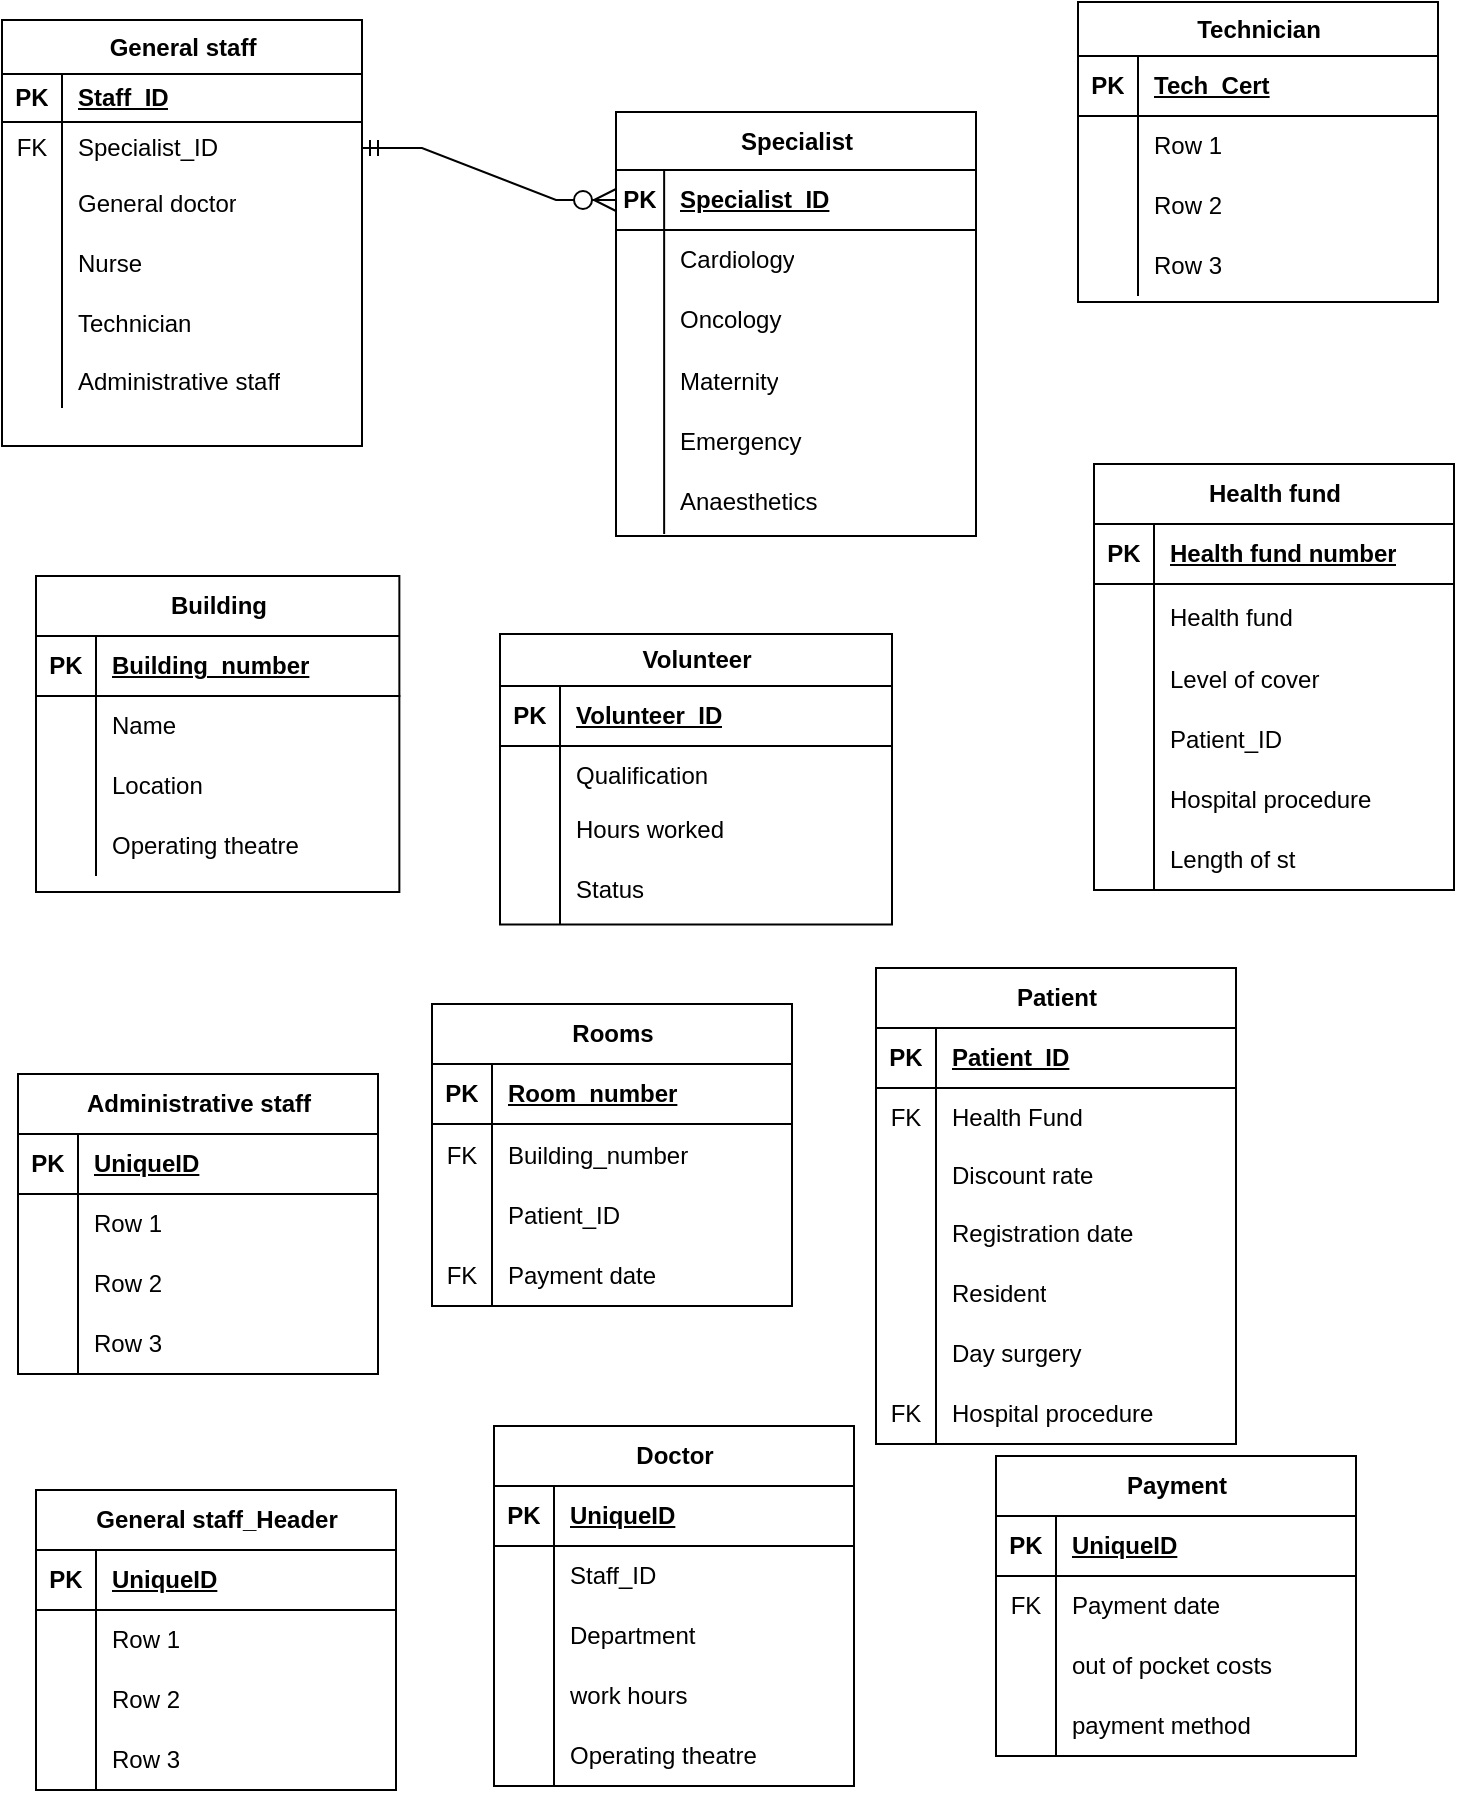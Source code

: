 <mxfile version="22.1.0" type="github">
  <diagram name="Page-1" id="m8mQcHIIEww473coujkM">
    <mxGraphModel dx="985" dy="617" grid="0" gridSize="10" guides="1" tooltips="1" connect="1" arrows="1" fold="1" page="1" pageScale="1" pageWidth="827" pageHeight="1169" background="#FFFFFF" math="0" shadow="0">
      <root>
        <mxCell id="0" />
        <mxCell id="1" parent="0" />
        <mxCell id="LIRqhmWHlOM219_0sDGf-14" value="Health fund" style="shape=table;startSize=30;container=1;collapsible=1;childLayout=tableLayout;fixedRows=1;rowLines=0;fontStyle=1;align=center;resizeLast=1;html=1;labelBackgroundColor=none;rounded=0;" parent="1" vertex="1">
          <mxGeometry x="581" y="298" width="180" height="213" as="geometry" />
        </mxCell>
        <mxCell id="LIRqhmWHlOM219_0sDGf-15" value="" style="shape=tableRow;horizontal=0;startSize=0;swimlaneHead=0;swimlaneBody=0;fillColor=none;collapsible=0;dropTarget=0;points=[[0,0.5],[1,0.5]];portConstraint=eastwest;top=0;left=0;right=0;bottom=1;labelBackgroundColor=none;rounded=1;" parent="LIRqhmWHlOM219_0sDGf-14" vertex="1">
          <mxGeometry y="30" width="180" height="30" as="geometry" />
        </mxCell>
        <mxCell id="LIRqhmWHlOM219_0sDGf-16" value="PK" style="shape=partialRectangle;connectable=0;fillColor=none;top=0;left=0;bottom=0;right=0;fontStyle=1;overflow=hidden;whiteSpace=wrap;html=1;labelBackgroundColor=none;rounded=1;" parent="LIRqhmWHlOM219_0sDGf-15" vertex="1">
          <mxGeometry width="30" height="30" as="geometry">
            <mxRectangle width="30" height="30" as="alternateBounds" />
          </mxGeometry>
        </mxCell>
        <mxCell id="LIRqhmWHlOM219_0sDGf-17" value="Health fund number" style="shape=partialRectangle;connectable=0;fillColor=none;top=0;left=0;bottom=0;right=0;align=left;spacingLeft=6;fontStyle=5;overflow=hidden;whiteSpace=wrap;html=1;labelBackgroundColor=none;rounded=1;" parent="LIRqhmWHlOM219_0sDGf-15" vertex="1">
          <mxGeometry x="30" width="150" height="30" as="geometry">
            <mxRectangle width="150" height="30" as="alternateBounds" />
          </mxGeometry>
        </mxCell>
        <mxCell id="LIRqhmWHlOM219_0sDGf-18" value="" style="shape=tableRow;horizontal=0;startSize=0;swimlaneHead=0;swimlaneBody=0;fillColor=none;collapsible=0;dropTarget=0;points=[[0,0.5],[1,0.5]];portConstraint=eastwest;top=0;left=0;right=0;bottom=0;labelBackgroundColor=none;rounded=1;" parent="LIRqhmWHlOM219_0sDGf-14" vertex="1">
          <mxGeometry y="60" width="180" height="33" as="geometry" />
        </mxCell>
        <mxCell id="LIRqhmWHlOM219_0sDGf-19" value="" style="shape=partialRectangle;connectable=0;fillColor=none;top=0;left=0;bottom=0;right=0;editable=1;overflow=hidden;whiteSpace=wrap;html=1;labelBackgroundColor=none;rounded=1;" parent="LIRqhmWHlOM219_0sDGf-18" vertex="1">
          <mxGeometry width="30" height="33" as="geometry">
            <mxRectangle width="30" height="33" as="alternateBounds" />
          </mxGeometry>
        </mxCell>
        <mxCell id="LIRqhmWHlOM219_0sDGf-20" value="Health fund" style="shape=partialRectangle;connectable=0;fillColor=none;top=0;left=0;bottom=0;right=0;align=left;spacingLeft=6;overflow=hidden;whiteSpace=wrap;html=1;labelBackgroundColor=none;rounded=1;" parent="LIRqhmWHlOM219_0sDGf-18" vertex="1">
          <mxGeometry x="30" width="150" height="33" as="geometry">
            <mxRectangle width="150" height="33" as="alternateBounds" />
          </mxGeometry>
        </mxCell>
        <mxCell id="LIRqhmWHlOM219_0sDGf-21" value="" style="shape=tableRow;horizontal=0;startSize=0;swimlaneHead=0;swimlaneBody=0;fillColor=none;collapsible=0;dropTarget=0;points=[[0,0.5],[1,0.5]];portConstraint=eastwest;top=0;left=0;right=0;bottom=0;labelBackgroundColor=none;rounded=1;" parent="LIRqhmWHlOM219_0sDGf-14" vertex="1">
          <mxGeometry y="93" width="180" height="30" as="geometry" />
        </mxCell>
        <mxCell id="LIRqhmWHlOM219_0sDGf-22" value="" style="shape=partialRectangle;connectable=0;fillColor=none;top=0;left=0;bottom=0;right=0;editable=1;overflow=hidden;whiteSpace=wrap;html=1;labelBackgroundColor=none;rounded=1;" parent="LIRqhmWHlOM219_0sDGf-21" vertex="1">
          <mxGeometry width="30" height="30" as="geometry">
            <mxRectangle width="30" height="30" as="alternateBounds" />
          </mxGeometry>
        </mxCell>
        <mxCell id="LIRqhmWHlOM219_0sDGf-23" value="Level of cover" style="shape=partialRectangle;connectable=0;fillColor=none;top=0;left=0;bottom=0;right=0;align=left;spacingLeft=6;overflow=hidden;whiteSpace=wrap;html=1;labelBackgroundColor=none;rounded=1;" parent="LIRqhmWHlOM219_0sDGf-21" vertex="1">
          <mxGeometry x="30" width="150" height="30" as="geometry">
            <mxRectangle width="150" height="30" as="alternateBounds" />
          </mxGeometry>
        </mxCell>
        <mxCell id="LIRqhmWHlOM219_0sDGf-24" value="" style="shape=tableRow;horizontal=0;startSize=0;swimlaneHead=0;swimlaneBody=0;fillColor=none;collapsible=0;dropTarget=0;points=[[0,0.5],[1,0.5]];portConstraint=eastwest;top=0;left=0;right=0;bottom=0;labelBackgroundColor=none;rounded=1;" parent="LIRqhmWHlOM219_0sDGf-14" vertex="1">
          <mxGeometry y="123" width="180" height="30" as="geometry" />
        </mxCell>
        <mxCell id="LIRqhmWHlOM219_0sDGf-25" value="" style="shape=partialRectangle;connectable=0;fillColor=none;top=0;left=0;bottom=0;right=0;editable=1;overflow=hidden;whiteSpace=wrap;html=1;labelBackgroundColor=none;rounded=1;" parent="LIRqhmWHlOM219_0sDGf-24" vertex="1">
          <mxGeometry width="30" height="30" as="geometry">
            <mxRectangle width="30" height="30" as="alternateBounds" />
          </mxGeometry>
        </mxCell>
        <mxCell id="LIRqhmWHlOM219_0sDGf-26" value="Patient_ID" style="shape=partialRectangle;connectable=0;fillColor=none;top=0;left=0;bottom=0;right=0;align=left;spacingLeft=6;overflow=hidden;whiteSpace=wrap;html=1;labelBackgroundColor=none;rounded=1;" parent="LIRqhmWHlOM219_0sDGf-24" vertex="1">
          <mxGeometry x="30" width="150" height="30" as="geometry">
            <mxRectangle width="150" height="30" as="alternateBounds" />
          </mxGeometry>
        </mxCell>
        <mxCell id="T4lMM_oCxTTj7DAgCJIU-191" value="" style="shape=tableRow;horizontal=0;startSize=0;swimlaneHead=0;swimlaneBody=0;fillColor=none;collapsible=0;dropTarget=0;points=[[0,0.5],[1,0.5]];portConstraint=eastwest;top=0;left=0;right=0;bottom=0;labelBackgroundColor=none;rounded=1;" vertex="1" parent="LIRqhmWHlOM219_0sDGf-14">
          <mxGeometry y="153" width="180" height="30" as="geometry" />
        </mxCell>
        <mxCell id="T4lMM_oCxTTj7DAgCJIU-192" value="" style="shape=partialRectangle;connectable=0;fillColor=none;top=0;left=0;bottom=0;right=0;editable=1;overflow=hidden;whiteSpace=wrap;html=1;labelBackgroundColor=none;rounded=1;" vertex="1" parent="T4lMM_oCxTTj7DAgCJIU-191">
          <mxGeometry width="30" height="30" as="geometry">
            <mxRectangle width="30" height="30" as="alternateBounds" />
          </mxGeometry>
        </mxCell>
        <mxCell id="T4lMM_oCxTTj7DAgCJIU-193" value="Hospital procedure" style="shape=partialRectangle;connectable=0;fillColor=none;top=0;left=0;bottom=0;right=0;align=left;spacingLeft=6;overflow=hidden;whiteSpace=wrap;html=1;labelBackgroundColor=none;rounded=1;" vertex="1" parent="T4lMM_oCxTTj7DAgCJIU-191">
          <mxGeometry x="30" width="150" height="30" as="geometry">
            <mxRectangle width="150" height="30" as="alternateBounds" />
          </mxGeometry>
        </mxCell>
        <mxCell id="T4lMM_oCxTTj7DAgCJIU-172" value="" style="shape=tableRow;horizontal=0;startSize=0;swimlaneHead=0;swimlaneBody=0;fillColor=none;collapsible=0;dropTarget=0;points=[[0,0.5],[1,0.5]];portConstraint=eastwest;top=0;left=0;right=0;bottom=0;labelBackgroundColor=none;rounded=1;" vertex="1" parent="LIRqhmWHlOM219_0sDGf-14">
          <mxGeometry y="183" width="180" height="30" as="geometry" />
        </mxCell>
        <mxCell id="T4lMM_oCxTTj7DAgCJIU-173" value="" style="shape=partialRectangle;connectable=0;fillColor=none;top=0;left=0;bottom=0;right=0;editable=1;overflow=hidden;whiteSpace=wrap;html=1;labelBackgroundColor=none;rounded=1;" vertex="1" parent="T4lMM_oCxTTj7DAgCJIU-172">
          <mxGeometry width="30" height="30" as="geometry">
            <mxRectangle width="30" height="30" as="alternateBounds" />
          </mxGeometry>
        </mxCell>
        <mxCell id="T4lMM_oCxTTj7DAgCJIU-174" value="Length of st" style="shape=partialRectangle;connectable=0;fillColor=none;top=0;left=0;bottom=0;right=0;align=left;spacingLeft=6;overflow=hidden;whiteSpace=wrap;html=1;labelBackgroundColor=none;rounded=1;" vertex="1" parent="T4lMM_oCxTTj7DAgCJIU-172">
          <mxGeometry x="30" width="150" height="30" as="geometry">
            <mxRectangle width="150" height="30" as="alternateBounds" />
          </mxGeometry>
        </mxCell>
        <mxCell id="LIRqhmWHlOM219_0sDGf-27" value="Specialist" style="shape=table;startSize=29;container=1;collapsible=1;childLayout=tableLayout;fixedRows=1;rowLines=0;fontStyle=1;align=center;resizeLast=1;html=1;rounded=0;labelBackgroundColor=none;" parent="1" vertex="1">
          <mxGeometry x="342" y="122" width="180" height="212" as="geometry" />
        </mxCell>
        <mxCell id="LIRqhmWHlOM219_0sDGf-28" value="" style="shape=tableRow;horizontal=0;startSize=0;swimlaneHead=0;swimlaneBody=0;fillColor=none;collapsible=0;dropTarget=0;points=[[0,0.5],[1,0.5]];portConstraint=eastwest;top=0;left=0;right=0;bottom=1;labelBackgroundColor=none;rounded=1;" parent="LIRqhmWHlOM219_0sDGf-27" vertex="1">
          <mxGeometry y="29" width="180" height="30" as="geometry" />
        </mxCell>
        <mxCell id="LIRqhmWHlOM219_0sDGf-29" value="PK" style="shape=partialRectangle;connectable=0;fillColor=none;top=0;left=0;bottom=0;right=0;fontStyle=1;overflow=hidden;whiteSpace=wrap;html=1;labelBackgroundColor=none;rounded=1;" parent="LIRqhmWHlOM219_0sDGf-28" vertex="1">
          <mxGeometry width="24.071" height="30" as="geometry">
            <mxRectangle width="24.071" height="30" as="alternateBounds" />
          </mxGeometry>
        </mxCell>
        <mxCell id="LIRqhmWHlOM219_0sDGf-30" value="Specialist_ID" style="shape=partialRectangle;connectable=0;fillColor=none;top=0;left=0;bottom=0;right=0;align=left;spacingLeft=6;fontStyle=5;overflow=hidden;whiteSpace=wrap;html=1;labelBackgroundColor=none;rounded=1;" parent="LIRqhmWHlOM219_0sDGf-28" vertex="1">
          <mxGeometry x="24.071" width="155.929" height="30" as="geometry">
            <mxRectangle width="155.929" height="30" as="alternateBounds" />
          </mxGeometry>
        </mxCell>
        <mxCell id="LIRqhmWHlOM219_0sDGf-31" value="" style="shape=tableRow;horizontal=0;startSize=0;swimlaneHead=0;swimlaneBody=0;fillColor=none;collapsible=0;dropTarget=0;points=[[0,0.5],[1,0.5]];portConstraint=eastwest;top=0;left=0;right=0;bottom=0;labelBackgroundColor=none;rounded=1;" parent="LIRqhmWHlOM219_0sDGf-27" vertex="1">
          <mxGeometry y="59" width="180" height="30" as="geometry" />
        </mxCell>
        <mxCell id="LIRqhmWHlOM219_0sDGf-32" value="" style="shape=partialRectangle;connectable=0;fillColor=none;top=0;left=0;bottom=0;right=0;editable=1;overflow=hidden;whiteSpace=wrap;html=1;labelBackgroundColor=none;rounded=1;" parent="LIRqhmWHlOM219_0sDGf-31" vertex="1">
          <mxGeometry width="24.071" height="30" as="geometry">
            <mxRectangle width="24.071" height="30" as="alternateBounds" />
          </mxGeometry>
        </mxCell>
        <mxCell id="LIRqhmWHlOM219_0sDGf-33" value="Cardiology" style="shape=partialRectangle;connectable=0;fillColor=none;top=0;left=0;bottom=0;right=0;align=left;spacingLeft=6;overflow=hidden;whiteSpace=wrap;html=1;labelBackgroundColor=none;rounded=1;" parent="LIRqhmWHlOM219_0sDGf-31" vertex="1">
          <mxGeometry x="24.071" width="155.929" height="30" as="geometry">
            <mxRectangle width="155.929" height="30" as="alternateBounds" />
          </mxGeometry>
        </mxCell>
        <mxCell id="LIRqhmWHlOM219_0sDGf-34" value="" style="shape=tableRow;horizontal=0;startSize=0;swimlaneHead=0;swimlaneBody=0;fillColor=none;collapsible=0;dropTarget=0;points=[[0,0.5],[1,0.5]];portConstraint=eastwest;top=0;left=0;right=0;bottom=0;labelBackgroundColor=none;rounded=1;" parent="LIRqhmWHlOM219_0sDGf-27" vertex="1">
          <mxGeometry y="89" width="180" height="30" as="geometry" />
        </mxCell>
        <mxCell id="LIRqhmWHlOM219_0sDGf-35" value="" style="shape=partialRectangle;connectable=0;fillColor=none;top=0;left=0;bottom=0;right=0;editable=1;overflow=hidden;whiteSpace=wrap;html=1;labelBackgroundColor=none;rounded=1;" parent="LIRqhmWHlOM219_0sDGf-34" vertex="1">
          <mxGeometry width="24.071" height="30" as="geometry">
            <mxRectangle width="24.071" height="30" as="alternateBounds" />
          </mxGeometry>
        </mxCell>
        <mxCell id="LIRqhmWHlOM219_0sDGf-36" value="Oncology" style="shape=partialRectangle;connectable=0;fillColor=none;top=0;left=0;bottom=0;right=0;align=left;spacingLeft=6;overflow=hidden;whiteSpace=wrap;html=1;labelBackgroundColor=none;rounded=1;" parent="LIRqhmWHlOM219_0sDGf-34" vertex="1">
          <mxGeometry x="24.071" width="155.929" height="30" as="geometry">
            <mxRectangle width="155.929" height="30" as="alternateBounds" />
          </mxGeometry>
        </mxCell>
        <mxCell id="LIRqhmWHlOM219_0sDGf-37" value="" style="shape=tableRow;horizontal=0;startSize=0;swimlaneHead=0;swimlaneBody=0;fillColor=none;collapsible=0;dropTarget=0;points=[[0,0.5],[1,0.5]];portConstraint=eastwest;top=0;left=0;right=0;bottom=0;labelBackgroundColor=none;rounded=1;" parent="LIRqhmWHlOM219_0sDGf-27" vertex="1">
          <mxGeometry y="119" width="180" height="32" as="geometry" />
        </mxCell>
        <mxCell id="LIRqhmWHlOM219_0sDGf-38" value="" style="shape=partialRectangle;connectable=0;fillColor=none;top=0;left=0;bottom=0;right=0;editable=1;overflow=hidden;whiteSpace=wrap;html=1;labelBackgroundColor=none;rounded=1;" parent="LIRqhmWHlOM219_0sDGf-37" vertex="1">
          <mxGeometry width="24.071" height="32" as="geometry">
            <mxRectangle width="24.071" height="32" as="alternateBounds" />
          </mxGeometry>
        </mxCell>
        <mxCell id="LIRqhmWHlOM219_0sDGf-39" value="Maternity" style="shape=partialRectangle;connectable=0;fillColor=none;top=0;left=0;bottom=0;right=0;align=left;spacingLeft=6;overflow=hidden;whiteSpace=wrap;html=1;labelBackgroundColor=none;rounded=1;" parent="LIRqhmWHlOM219_0sDGf-37" vertex="1">
          <mxGeometry x="24.071" width="155.929" height="32" as="geometry">
            <mxRectangle width="155.929" height="32" as="alternateBounds" />
          </mxGeometry>
        </mxCell>
        <mxCell id="T4lMM_oCxTTj7DAgCJIU-7" value="" style="shape=tableRow;horizontal=0;startSize=0;swimlaneHead=0;swimlaneBody=0;fillColor=none;collapsible=0;dropTarget=0;points=[[0,0.5],[1,0.5]];portConstraint=eastwest;top=0;left=0;right=0;bottom=0;labelBackgroundColor=none;rounded=1;" vertex="1" parent="LIRqhmWHlOM219_0sDGf-27">
          <mxGeometry y="151" width="180" height="28" as="geometry" />
        </mxCell>
        <mxCell id="T4lMM_oCxTTj7DAgCJIU-8" value="" style="shape=partialRectangle;connectable=0;fillColor=none;top=0;left=0;bottom=0;right=0;editable=1;overflow=hidden;whiteSpace=wrap;html=1;labelBackgroundColor=none;rounded=1;" vertex="1" parent="T4lMM_oCxTTj7DAgCJIU-7">
          <mxGeometry width="24.071" height="28" as="geometry">
            <mxRectangle width="24.071" height="28" as="alternateBounds" />
          </mxGeometry>
        </mxCell>
        <mxCell id="T4lMM_oCxTTj7DAgCJIU-9" value="Emergency" style="shape=partialRectangle;connectable=0;fillColor=none;top=0;left=0;bottom=0;right=0;align=left;spacingLeft=6;overflow=hidden;whiteSpace=wrap;html=1;labelBackgroundColor=none;rounded=1;" vertex="1" parent="T4lMM_oCxTTj7DAgCJIU-7">
          <mxGeometry x="24.071" width="155.929" height="28" as="geometry">
            <mxRectangle width="155.929" height="28" as="alternateBounds" />
          </mxGeometry>
        </mxCell>
        <mxCell id="T4lMM_oCxTTj7DAgCJIU-10" value="" style="shape=tableRow;horizontal=0;startSize=0;swimlaneHead=0;swimlaneBody=0;fillColor=none;collapsible=0;dropTarget=0;points=[[0,0.5],[1,0.5]];portConstraint=eastwest;top=0;left=0;right=0;bottom=0;labelBackgroundColor=none;rounded=1;" vertex="1" parent="LIRqhmWHlOM219_0sDGf-27">
          <mxGeometry y="179" width="180" height="32" as="geometry" />
        </mxCell>
        <mxCell id="T4lMM_oCxTTj7DAgCJIU-11" value="" style="shape=partialRectangle;connectable=0;fillColor=none;top=0;left=0;bottom=0;right=0;editable=1;overflow=hidden;whiteSpace=wrap;html=1;labelBackgroundColor=none;rounded=1;" vertex="1" parent="T4lMM_oCxTTj7DAgCJIU-10">
          <mxGeometry width="24.071" height="32" as="geometry">
            <mxRectangle width="24.071" height="32" as="alternateBounds" />
          </mxGeometry>
        </mxCell>
        <mxCell id="T4lMM_oCxTTj7DAgCJIU-12" value="Anaesthetics" style="shape=partialRectangle;connectable=0;fillColor=none;top=0;left=0;bottom=0;right=0;align=left;spacingLeft=6;overflow=hidden;whiteSpace=wrap;html=1;labelBackgroundColor=none;rounded=1;" vertex="1" parent="T4lMM_oCxTTj7DAgCJIU-10">
          <mxGeometry x="24.071" width="155.929" height="32" as="geometry">
            <mxRectangle width="155.929" height="32" as="alternateBounds" />
          </mxGeometry>
        </mxCell>
        <mxCell id="T4lMM_oCxTTj7DAgCJIU-16" value="Patient" style="shape=table;startSize=30;container=1;collapsible=1;childLayout=tableLayout;fixedRows=1;rowLines=0;fontStyle=1;align=center;resizeLast=1;html=1;rounded=0;labelBackgroundColor=none;" vertex="1" parent="1">
          <mxGeometry x="472" y="550" width="180" height="238" as="geometry" />
        </mxCell>
        <mxCell id="T4lMM_oCxTTj7DAgCJIU-17" value="" style="shape=tableRow;horizontal=0;startSize=0;swimlaneHead=0;swimlaneBody=0;fillColor=none;collapsible=0;dropTarget=0;points=[[0,0.5],[1,0.5]];portConstraint=eastwest;top=0;left=0;right=0;bottom=1;labelBackgroundColor=none;" vertex="1" parent="T4lMM_oCxTTj7DAgCJIU-16">
          <mxGeometry y="30" width="180" height="30" as="geometry" />
        </mxCell>
        <mxCell id="T4lMM_oCxTTj7DAgCJIU-18" value="PK" style="shape=partialRectangle;connectable=0;fillColor=none;top=0;left=0;bottom=0;right=0;fontStyle=1;overflow=hidden;whiteSpace=wrap;html=1;labelBackgroundColor=none;" vertex="1" parent="T4lMM_oCxTTj7DAgCJIU-17">
          <mxGeometry width="30" height="30" as="geometry">
            <mxRectangle width="30" height="30" as="alternateBounds" />
          </mxGeometry>
        </mxCell>
        <mxCell id="T4lMM_oCxTTj7DAgCJIU-19" value="Patient_ID" style="shape=partialRectangle;connectable=0;fillColor=none;top=0;left=0;bottom=0;right=0;align=left;spacingLeft=6;fontStyle=5;overflow=hidden;whiteSpace=wrap;html=1;labelBackgroundColor=none;" vertex="1" parent="T4lMM_oCxTTj7DAgCJIU-17">
          <mxGeometry x="30" width="150" height="30" as="geometry">
            <mxRectangle width="150" height="30" as="alternateBounds" />
          </mxGeometry>
        </mxCell>
        <mxCell id="T4lMM_oCxTTj7DAgCJIU-20" value="" style="shape=tableRow;horizontal=0;startSize=0;swimlaneHead=0;swimlaneBody=0;fillColor=none;collapsible=0;dropTarget=0;points=[[0,0.5],[1,0.5]];portConstraint=eastwest;top=0;left=0;right=0;bottom=0;labelBackgroundColor=none;" vertex="1" parent="T4lMM_oCxTTj7DAgCJIU-16">
          <mxGeometry y="60" width="180" height="30" as="geometry" />
        </mxCell>
        <mxCell id="T4lMM_oCxTTj7DAgCJIU-21" value="FK" style="shape=partialRectangle;connectable=0;fillColor=none;top=0;left=0;bottom=0;right=0;editable=1;overflow=hidden;whiteSpace=wrap;html=1;labelBackgroundColor=none;" vertex="1" parent="T4lMM_oCxTTj7DAgCJIU-20">
          <mxGeometry width="30" height="30" as="geometry">
            <mxRectangle width="30" height="30" as="alternateBounds" />
          </mxGeometry>
        </mxCell>
        <mxCell id="T4lMM_oCxTTj7DAgCJIU-22" value="Health Fund" style="shape=partialRectangle;connectable=0;fillColor=none;top=0;left=0;bottom=0;right=0;align=left;spacingLeft=6;overflow=hidden;whiteSpace=wrap;html=1;labelBackgroundColor=none;" vertex="1" parent="T4lMM_oCxTTj7DAgCJIU-20">
          <mxGeometry x="30" width="150" height="30" as="geometry">
            <mxRectangle width="150" height="30" as="alternateBounds" />
          </mxGeometry>
        </mxCell>
        <mxCell id="T4lMM_oCxTTj7DAgCJIU-23" value="" style="shape=tableRow;horizontal=0;startSize=0;swimlaneHead=0;swimlaneBody=0;fillColor=none;collapsible=0;dropTarget=0;points=[[0,0.5],[1,0.5]];portConstraint=eastwest;top=0;left=0;right=0;bottom=0;labelBackgroundColor=none;" vertex="1" parent="T4lMM_oCxTTj7DAgCJIU-16">
          <mxGeometry y="90" width="180" height="28" as="geometry" />
        </mxCell>
        <mxCell id="T4lMM_oCxTTj7DAgCJIU-24" value="" style="shape=partialRectangle;connectable=0;fillColor=none;top=0;left=0;bottom=0;right=0;editable=1;overflow=hidden;whiteSpace=wrap;html=1;labelBackgroundColor=none;" vertex="1" parent="T4lMM_oCxTTj7DAgCJIU-23">
          <mxGeometry width="30" height="28" as="geometry">
            <mxRectangle width="30" height="28" as="alternateBounds" />
          </mxGeometry>
        </mxCell>
        <mxCell id="T4lMM_oCxTTj7DAgCJIU-25" value="Discount rate" style="shape=partialRectangle;connectable=0;fillColor=none;top=0;left=0;bottom=0;right=0;align=left;spacingLeft=6;overflow=hidden;whiteSpace=wrap;html=1;labelBackgroundColor=none;" vertex="1" parent="T4lMM_oCxTTj7DAgCJIU-23">
          <mxGeometry x="30" width="150" height="28" as="geometry">
            <mxRectangle width="150" height="28" as="alternateBounds" />
          </mxGeometry>
        </mxCell>
        <mxCell id="T4lMM_oCxTTj7DAgCJIU-26" value="" style="shape=tableRow;horizontal=0;startSize=0;swimlaneHead=0;swimlaneBody=0;fillColor=none;collapsible=0;dropTarget=0;points=[[0,0.5],[1,0.5]];portConstraint=eastwest;top=0;left=0;right=0;bottom=0;labelBackgroundColor=none;" vertex="1" parent="T4lMM_oCxTTj7DAgCJIU-16">
          <mxGeometry y="118" width="180" height="30" as="geometry" />
        </mxCell>
        <mxCell id="T4lMM_oCxTTj7DAgCJIU-27" value="" style="shape=partialRectangle;connectable=0;fillColor=none;top=0;left=0;bottom=0;right=0;editable=1;overflow=hidden;whiteSpace=wrap;html=1;labelBackgroundColor=none;" vertex="1" parent="T4lMM_oCxTTj7DAgCJIU-26">
          <mxGeometry width="30" height="30" as="geometry">
            <mxRectangle width="30" height="30" as="alternateBounds" />
          </mxGeometry>
        </mxCell>
        <mxCell id="T4lMM_oCxTTj7DAgCJIU-28" value="Registration date" style="shape=partialRectangle;connectable=0;fillColor=none;top=0;left=0;bottom=0;right=0;align=left;spacingLeft=6;overflow=hidden;whiteSpace=wrap;html=1;labelBackgroundColor=none;" vertex="1" parent="T4lMM_oCxTTj7DAgCJIU-26">
          <mxGeometry x="30" width="150" height="30" as="geometry">
            <mxRectangle width="150" height="30" as="alternateBounds" />
          </mxGeometry>
        </mxCell>
        <mxCell id="T4lMM_oCxTTj7DAgCJIU-29" value="" style="shape=tableRow;horizontal=0;startSize=0;swimlaneHead=0;swimlaneBody=0;fillColor=none;collapsible=0;dropTarget=0;points=[[0,0.5],[1,0.5]];portConstraint=eastwest;top=0;left=0;right=0;bottom=0;labelBackgroundColor=none;" vertex="1" parent="T4lMM_oCxTTj7DAgCJIU-16">
          <mxGeometry y="148" width="180" height="30" as="geometry" />
        </mxCell>
        <mxCell id="T4lMM_oCxTTj7DAgCJIU-30" value="" style="shape=partialRectangle;connectable=0;fillColor=none;top=0;left=0;bottom=0;right=0;editable=1;overflow=hidden;whiteSpace=wrap;html=1;labelBackgroundColor=none;" vertex="1" parent="T4lMM_oCxTTj7DAgCJIU-29">
          <mxGeometry width="30" height="30" as="geometry">
            <mxRectangle width="30" height="30" as="alternateBounds" />
          </mxGeometry>
        </mxCell>
        <mxCell id="T4lMM_oCxTTj7DAgCJIU-31" value="Resident" style="shape=partialRectangle;connectable=0;fillColor=none;top=0;left=0;bottom=0;right=0;align=left;spacingLeft=6;overflow=hidden;whiteSpace=wrap;html=1;labelBackgroundColor=none;" vertex="1" parent="T4lMM_oCxTTj7DAgCJIU-29">
          <mxGeometry x="30" width="150" height="30" as="geometry">
            <mxRectangle width="150" height="30" as="alternateBounds" />
          </mxGeometry>
        </mxCell>
        <mxCell id="T4lMM_oCxTTj7DAgCJIU-32" value="" style="shape=tableRow;horizontal=0;startSize=0;swimlaneHead=0;swimlaneBody=0;fillColor=none;collapsible=0;dropTarget=0;points=[[0,0.5],[1,0.5]];portConstraint=eastwest;top=0;left=0;right=0;bottom=0;labelBackgroundColor=none;" vertex="1" parent="T4lMM_oCxTTj7DAgCJIU-16">
          <mxGeometry y="178" width="180" height="30" as="geometry" />
        </mxCell>
        <mxCell id="T4lMM_oCxTTj7DAgCJIU-33" value="" style="shape=partialRectangle;connectable=0;fillColor=none;top=0;left=0;bottom=0;right=0;editable=1;overflow=hidden;whiteSpace=wrap;html=1;labelBackgroundColor=none;" vertex="1" parent="T4lMM_oCxTTj7DAgCJIU-32">
          <mxGeometry width="30" height="30" as="geometry">
            <mxRectangle width="30" height="30" as="alternateBounds" />
          </mxGeometry>
        </mxCell>
        <mxCell id="T4lMM_oCxTTj7DAgCJIU-34" value="Day surgery" style="shape=partialRectangle;connectable=0;fillColor=none;top=0;left=0;bottom=0;right=0;align=left;spacingLeft=6;overflow=hidden;whiteSpace=wrap;html=1;labelBackgroundColor=none;" vertex="1" parent="T4lMM_oCxTTj7DAgCJIU-32">
          <mxGeometry x="30" width="150" height="30" as="geometry">
            <mxRectangle width="150" height="30" as="alternateBounds" />
          </mxGeometry>
        </mxCell>
        <mxCell id="T4lMM_oCxTTj7DAgCJIU-109" value="" style="shape=tableRow;horizontal=0;startSize=0;swimlaneHead=0;swimlaneBody=0;fillColor=none;collapsible=0;dropTarget=0;points=[[0,0.5],[1,0.5]];portConstraint=eastwest;top=0;left=0;right=0;bottom=0;labelBackgroundColor=none;" vertex="1" parent="T4lMM_oCxTTj7DAgCJIU-16">
          <mxGeometry y="208" width="180" height="30" as="geometry" />
        </mxCell>
        <mxCell id="T4lMM_oCxTTj7DAgCJIU-110" value="FK" style="shape=partialRectangle;connectable=0;fillColor=none;top=0;left=0;bottom=0;right=0;editable=1;overflow=hidden;whiteSpace=wrap;html=1;labelBackgroundColor=none;" vertex="1" parent="T4lMM_oCxTTj7DAgCJIU-109">
          <mxGeometry width="30" height="30" as="geometry">
            <mxRectangle width="30" height="30" as="alternateBounds" />
          </mxGeometry>
        </mxCell>
        <mxCell id="T4lMM_oCxTTj7DAgCJIU-111" value="Hospital procedure" style="shape=partialRectangle;connectable=0;fillColor=none;top=0;left=0;bottom=0;right=0;align=left;spacingLeft=6;overflow=hidden;whiteSpace=wrap;html=1;labelBackgroundColor=none;" vertex="1" parent="T4lMM_oCxTTj7DAgCJIU-109">
          <mxGeometry x="30" width="150" height="30" as="geometry">
            <mxRectangle width="150" height="30" as="alternateBounds" />
          </mxGeometry>
        </mxCell>
        <mxCell id="T4lMM_oCxTTj7DAgCJIU-35" value="Building" style="shape=table;startSize=30;container=1;collapsible=1;childLayout=tableLayout;fixedRows=1;rowLines=0;fontStyle=1;align=center;resizeLast=1;html=1;rounded=0;labelBackgroundColor=none;" vertex="1" parent="1">
          <mxGeometry x="52" y="354" width="181.68" height="158" as="geometry" />
        </mxCell>
        <mxCell id="T4lMM_oCxTTj7DAgCJIU-36" value="" style="shape=tableRow;horizontal=0;startSize=0;swimlaneHead=0;swimlaneBody=0;fillColor=none;collapsible=0;dropTarget=0;points=[[0,0.5],[1,0.5]];portConstraint=eastwest;top=0;left=0;right=0;bottom=1;labelBackgroundColor=none;" vertex="1" parent="T4lMM_oCxTTj7DAgCJIU-35">
          <mxGeometry y="30" width="181.68" height="30" as="geometry" />
        </mxCell>
        <mxCell id="T4lMM_oCxTTj7DAgCJIU-37" value="PK" style="shape=partialRectangle;connectable=0;fillColor=none;top=0;left=0;bottom=0;right=0;fontStyle=1;overflow=hidden;whiteSpace=wrap;html=1;labelBackgroundColor=none;" vertex="1" parent="T4lMM_oCxTTj7DAgCJIU-36">
          <mxGeometry width="30" height="30" as="geometry">
            <mxRectangle width="30" height="30" as="alternateBounds" />
          </mxGeometry>
        </mxCell>
        <mxCell id="T4lMM_oCxTTj7DAgCJIU-38" value="Building_number" style="shape=partialRectangle;connectable=0;fillColor=none;top=0;left=0;bottom=0;right=0;align=left;spacingLeft=6;fontStyle=5;overflow=hidden;whiteSpace=wrap;html=1;labelBackgroundColor=none;" vertex="1" parent="T4lMM_oCxTTj7DAgCJIU-36">
          <mxGeometry x="30" width="151.68" height="30" as="geometry">
            <mxRectangle width="151.68" height="30" as="alternateBounds" />
          </mxGeometry>
        </mxCell>
        <mxCell id="T4lMM_oCxTTj7DAgCJIU-42" value="" style="shape=tableRow;horizontal=0;startSize=0;swimlaneHead=0;swimlaneBody=0;fillColor=none;collapsible=0;dropTarget=0;points=[[0,0.5],[1,0.5]];portConstraint=eastwest;top=0;left=0;right=0;bottom=0;labelBackgroundColor=none;" vertex="1" parent="T4lMM_oCxTTj7DAgCJIU-35">
          <mxGeometry y="60" width="181.68" height="30" as="geometry" />
        </mxCell>
        <mxCell id="T4lMM_oCxTTj7DAgCJIU-43" value="" style="shape=partialRectangle;connectable=0;fillColor=none;top=0;left=0;bottom=0;right=0;editable=1;overflow=hidden;whiteSpace=wrap;html=1;labelBackgroundColor=none;" vertex="1" parent="T4lMM_oCxTTj7DAgCJIU-42">
          <mxGeometry width="30" height="30" as="geometry">
            <mxRectangle width="30" height="30" as="alternateBounds" />
          </mxGeometry>
        </mxCell>
        <mxCell id="T4lMM_oCxTTj7DAgCJIU-44" value="Name" style="shape=partialRectangle;connectable=0;fillColor=none;top=0;left=0;bottom=0;right=0;align=left;spacingLeft=6;overflow=hidden;whiteSpace=wrap;html=1;labelBackgroundColor=none;" vertex="1" parent="T4lMM_oCxTTj7DAgCJIU-42">
          <mxGeometry x="30" width="151.68" height="30" as="geometry">
            <mxRectangle width="151.68" height="30" as="alternateBounds" />
          </mxGeometry>
        </mxCell>
        <mxCell id="T4lMM_oCxTTj7DAgCJIU-45" value="" style="shape=tableRow;horizontal=0;startSize=0;swimlaneHead=0;swimlaneBody=0;fillColor=none;collapsible=0;dropTarget=0;points=[[0,0.5],[1,0.5]];portConstraint=eastwest;top=0;left=0;right=0;bottom=0;labelBackgroundColor=none;" vertex="1" parent="T4lMM_oCxTTj7DAgCJIU-35">
          <mxGeometry y="90" width="181.68" height="30" as="geometry" />
        </mxCell>
        <mxCell id="T4lMM_oCxTTj7DAgCJIU-46" value="" style="shape=partialRectangle;connectable=0;fillColor=none;top=0;left=0;bottom=0;right=0;editable=1;overflow=hidden;whiteSpace=wrap;html=1;labelBackgroundColor=none;" vertex="1" parent="T4lMM_oCxTTj7DAgCJIU-45">
          <mxGeometry width="30" height="30" as="geometry">
            <mxRectangle width="30" height="30" as="alternateBounds" />
          </mxGeometry>
        </mxCell>
        <mxCell id="T4lMM_oCxTTj7DAgCJIU-47" value="Location" style="shape=partialRectangle;connectable=0;fillColor=none;top=0;left=0;bottom=0;right=0;align=left;spacingLeft=6;overflow=hidden;whiteSpace=wrap;html=1;labelBackgroundColor=none;" vertex="1" parent="T4lMM_oCxTTj7DAgCJIU-45">
          <mxGeometry x="30" width="151.68" height="30" as="geometry">
            <mxRectangle width="151.68" height="30" as="alternateBounds" />
          </mxGeometry>
        </mxCell>
        <mxCell id="T4lMM_oCxTTj7DAgCJIU-61" value="" style="shape=tableRow;horizontal=0;startSize=0;swimlaneHead=0;swimlaneBody=0;fillColor=none;collapsible=0;dropTarget=0;points=[[0,0.5],[1,0.5]];portConstraint=eastwest;top=0;left=0;right=0;bottom=0;labelBackgroundColor=none;" vertex="1" parent="T4lMM_oCxTTj7DAgCJIU-35">
          <mxGeometry y="120" width="181.68" height="30" as="geometry" />
        </mxCell>
        <mxCell id="T4lMM_oCxTTj7DAgCJIU-62" value="" style="shape=partialRectangle;connectable=0;fillColor=none;top=0;left=0;bottom=0;right=0;editable=1;overflow=hidden;whiteSpace=wrap;html=1;labelBackgroundColor=none;" vertex="1" parent="T4lMM_oCxTTj7DAgCJIU-61">
          <mxGeometry width="30" height="30" as="geometry">
            <mxRectangle width="30" height="30" as="alternateBounds" />
          </mxGeometry>
        </mxCell>
        <mxCell id="T4lMM_oCxTTj7DAgCJIU-63" value="Operating theatre" style="shape=partialRectangle;connectable=0;fillColor=none;top=0;left=0;bottom=0;right=0;align=left;spacingLeft=6;overflow=hidden;whiteSpace=wrap;html=1;labelBackgroundColor=none;" vertex="1" parent="T4lMM_oCxTTj7DAgCJIU-61">
          <mxGeometry x="30" width="151.68" height="30" as="geometry">
            <mxRectangle width="151.68" height="30" as="alternateBounds" />
          </mxGeometry>
        </mxCell>
        <mxCell id="T4lMM_oCxTTj7DAgCJIU-67" value="Volunteer" style="shape=table;startSize=26;container=1;collapsible=1;childLayout=tableLayout;fixedRows=1;rowLines=0;fontStyle=1;align=center;resizeLast=1;html=1;labelBackgroundColor=none;" vertex="1" parent="1">
          <mxGeometry x="284" y="383" width="196" height="145.263" as="geometry" />
        </mxCell>
        <mxCell id="T4lMM_oCxTTj7DAgCJIU-68" value="" style="shape=tableRow;horizontal=0;startSize=0;swimlaneHead=0;swimlaneBody=0;fillColor=none;collapsible=0;dropTarget=0;points=[[0,0.5],[1,0.5]];portConstraint=eastwest;top=0;left=0;right=0;bottom=1;labelBackgroundColor=none;" vertex="1" parent="T4lMM_oCxTTj7DAgCJIU-67">
          <mxGeometry y="26" width="196" height="30" as="geometry" />
        </mxCell>
        <mxCell id="T4lMM_oCxTTj7DAgCJIU-69" value="PK" style="shape=partialRectangle;connectable=0;fillColor=none;top=0;left=0;bottom=0;right=0;fontStyle=1;overflow=hidden;whiteSpace=wrap;html=1;labelBackgroundColor=none;" vertex="1" parent="T4lMM_oCxTTj7DAgCJIU-68">
          <mxGeometry width="30" height="30" as="geometry">
            <mxRectangle width="30" height="30" as="alternateBounds" />
          </mxGeometry>
        </mxCell>
        <mxCell id="T4lMM_oCxTTj7DAgCJIU-70" value="Volunteer_ID" style="shape=partialRectangle;connectable=0;fillColor=none;top=0;left=0;bottom=0;right=0;align=left;spacingLeft=6;fontStyle=5;overflow=hidden;whiteSpace=wrap;html=1;labelBackgroundColor=none;" vertex="1" parent="T4lMM_oCxTTj7DAgCJIU-68">
          <mxGeometry x="30" width="166" height="30" as="geometry">
            <mxRectangle width="166" height="30" as="alternateBounds" />
          </mxGeometry>
        </mxCell>
        <mxCell id="T4lMM_oCxTTj7DAgCJIU-71" value="" style="shape=tableRow;horizontal=0;startSize=0;swimlaneHead=0;swimlaneBody=0;fillColor=none;collapsible=0;dropTarget=0;points=[[0,0.5],[1,0.5]];portConstraint=eastwest;top=0;left=0;right=0;bottom=0;labelBackgroundColor=none;" vertex="1" parent="T4lMM_oCxTTj7DAgCJIU-67">
          <mxGeometry y="56" width="196" height="30" as="geometry" />
        </mxCell>
        <mxCell id="T4lMM_oCxTTj7DAgCJIU-72" value="" style="shape=partialRectangle;connectable=0;fillColor=none;top=0;left=0;bottom=0;right=0;editable=1;overflow=hidden;whiteSpace=wrap;html=1;labelBackgroundColor=none;" vertex="1" parent="T4lMM_oCxTTj7DAgCJIU-71">
          <mxGeometry width="30" height="30" as="geometry">
            <mxRectangle width="30" height="30" as="alternateBounds" />
          </mxGeometry>
        </mxCell>
        <mxCell id="T4lMM_oCxTTj7DAgCJIU-73" value="Qualification" style="shape=partialRectangle;connectable=0;fillColor=none;top=0;left=0;bottom=0;right=0;align=left;spacingLeft=6;overflow=hidden;whiteSpace=wrap;html=1;labelBackgroundColor=none;" vertex="1" parent="T4lMM_oCxTTj7DAgCJIU-71">
          <mxGeometry x="30" width="166" height="30" as="geometry">
            <mxRectangle width="166" height="30" as="alternateBounds" />
          </mxGeometry>
        </mxCell>
        <mxCell id="T4lMM_oCxTTj7DAgCJIU-74" value="" style="shape=tableRow;horizontal=0;startSize=0;swimlaneHead=0;swimlaneBody=0;fillColor=none;collapsible=0;dropTarget=0;points=[[0,0.5],[1,0.5]];portConstraint=eastwest;top=0;left=0;right=0;bottom=0;labelBackgroundColor=none;" vertex="1" parent="T4lMM_oCxTTj7DAgCJIU-67">
          <mxGeometry y="86" width="196" height="24" as="geometry" />
        </mxCell>
        <mxCell id="T4lMM_oCxTTj7DAgCJIU-75" value="" style="shape=partialRectangle;connectable=0;fillColor=none;top=0;left=0;bottom=0;right=0;editable=1;overflow=hidden;whiteSpace=wrap;html=1;labelBackgroundColor=none;" vertex="1" parent="T4lMM_oCxTTj7DAgCJIU-74">
          <mxGeometry width="30" height="24" as="geometry">
            <mxRectangle width="30" height="24" as="alternateBounds" />
          </mxGeometry>
        </mxCell>
        <mxCell id="T4lMM_oCxTTj7DAgCJIU-76" value="Hours worked" style="shape=partialRectangle;connectable=0;fillColor=none;top=0;left=0;bottom=0;right=0;align=left;spacingLeft=6;overflow=hidden;whiteSpace=wrap;html=1;labelBackgroundColor=none;" vertex="1" parent="T4lMM_oCxTTj7DAgCJIU-74">
          <mxGeometry x="30" width="166" height="24" as="geometry">
            <mxRectangle width="166" height="24" as="alternateBounds" />
          </mxGeometry>
        </mxCell>
        <mxCell id="T4lMM_oCxTTj7DAgCJIU-77" value="" style="shape=tableRow;horizontal=0;startSize=0;swimlaneHead=0;swimlaneBody=0;fillColor=none;collapsible=0;dropTarget=0;points=[[0,0.5],[1,0.5]];portConstraint=eastwest;top=0;left=0;right=0;bottom=0;labelBackgroundColor=none;" vertex="1" parent="T4lMM_oCxTTj7DAgCJIU-67">
          <mxGeometry y="110" width="196" height="35" as="geometry" />
        </mxCell>
        <mxCell id="T4lMM_oCxTTj7DAgCJIU-78" value="" style="shape=partialRectangle;connectable=0;fillColor=none;top=0;left=0;bottom=0;right=0;editable=1;overflow=hidden;whiteSpace=wrap;html=1;labelBackgroundColor=none;" vertex="1" parent="T4lMM_oCxTTj7DAgCJIU-77">
          <mxGeometry width="30" height="35" as="geometry">
            <mxRectangle width="30" height="35" as="alternateBounds" />
          </mxGeometry>
        </mxCell>
        <mxCell id="T4lMM_oCxTTj7DAgCJIU-79" value="Status" style="shape=partialRectangle;connectable=0;fillColor=none;top=0;left=0;bottom=0;right=0;align=left;spacingLeft=6;overflow=hidden;whiteSpace=wrap;html=1;labelBackgroundColor=none;" vertex="1" parent="T4lMM_oCxTTj7DAgCJIU-77">
          <mxGeometry x="30" width="166" height="35" as="geometry">
            <mxRectangle width="166" height="35" as="alternateBounds" />
          </mxGeometry>
        </mxCell>
        <mxCell id="T4lMM_oCxTTj7DAgCJIU-80" value="Payment" style="shape=table;startSize=30;container=1;collapsible=1;childLayout=tableLayout;fixedRows=1;rowLines=0;fontStyle=1;align=center;resizeLast=1;html=1;labelBackgroundColor=none;" vertex="1" parent="1">
          <mxGeometry x="532" y="794" width="180" height="150" as="geometry" />
        </mxCell>
        <mxCell id="T4lMM_oCxTTj7DAgCJIU-81" value="" style="shape=tableRow;horizontal=0;startSize=0;swimlaneHead=0;swimlaneBody=0;fillColor=none;collapsible=0;dropTarget=0;points=[[0,0.5],[1,0.5]];portConstraint=eastwest;top=0;left=0;right=0;bottom=1;labelBackgroundColor=none;" vertex="1" parent="T4lMM_oCxTTj7DAgCJIU-80">
          <mxGeometry y="30" width="180" height="30" as="geometry" />
        </mxCell>
        <mxCell id="T4lMM_oCxTTj7DAgCJIU-82" value="PK" style="shape=partialRectangle;connectable=0;fillColor=none;top=0;left=0;bottom=0;right=0;fontStyle=1;overflow=hidden;whiteSpace=wrap;html=1;labelBackgroundColor=none;" vertex="1" parent="T4lMM_oCxTTj7DAgCJIU-81">
          <mxGeometry width="30" height="30" as="geometry">
            <mxRectangle width="30" height="30" as="alternateBounds" />
          </mxGeometry>
        </mxCell>
        <mxCell id="T4lMM_oCxTTj7DAgCJIU-83" value="UniqueID" style="shape=partialRectangle;connectable=0;fillColor=none;top=0;left=0;bottom=0;right=0;align=left;spacingLeft=6;fontStyle=5;overflow=hidden;whiteSpace=wrap;html=1;labelBackgroundColor=none;" vertex="1" parent="T4lMM_oCxTTj7DAgCJIU-81">
          <mxGeometry x="30" width="150" height="30" as="geometry">
            <mxRectangle width="150" height="30" as="alternateBounds" />
          </mxGeometry>
        </mxCell>
        <mxCell id="T4lMM_oCxTTj7DAgCJIU-84" value="" style="shape=tableRow;horizontal=0;startSize=0;swimlaneHead=0;swimlaneBody=0;fillColor=none;collapsible=0;dropTarget=0;points=[[0,0.5],[1,0.5]];portConstraint=eastwest;top=0;left=0;right=0;bottom=0;labelBackgroundColor=none;" vertex="1" parent="T4lMM_oCxTTj7DAgCJIU-80">
          <mxGeometry y="60" width="180" height="30" as="geometry" />
        </mxCell>
        <mxCell id="T4lMM_oCxTTj7DAgCJIU-85" value="FK" style="shape=partialRectangle;connectable=0;fillColor=none;top=0;left=0;bottom=0;right=0;editable=1;overflow=hidden;whiteSpace=wrap;html=1;labelBackgroundColor=none;" vertex="1" parent="T4lMM_oCxTTj7DAgCJIU-84">
          <mxGeometry width="30" height="30" as="geometry">
            <mxRectangle width="30" height="30" as="alternateBounds" />
          </mxGeometry>
        </mxCell>
        <mxCell id="T4lMM_oCxTTj7DAgCJIU-86" value="Payment date" style="shape=partialRectangle;connectable=0;fillColor=none;top=0;left=0;bottom=0;right=0;align=left;spacingLeft=6;overflow=hidden;whiteSpace=wrap;html=1;labelBackgroundColor=none;" vertex="1" parent="T4lMM_oCxTTj7DAgCJIU-84">
          <mxGeometry x="30" width="150" height="30" as="geometry">
            <mxRectangle width="150" height="30" as="alternateBounds" />
          </mxGeometry>
        </mxCell>
        <mxCell id="T4lMM_oCxTTj7DAgCJIU-87" value="" style="shape=tableRow;horizontal=0;startSize=0;swimlaneHead=0;swimlaneBody=0;fillColor=none;collapsible=0;dropTarget=0;points=[[0,0.5],[1,0.5]];portConstraint=eastwest;top=0;left=0;right=0;bottom=0;labelBackgroundColor=none;" vertex="1" parent="T4lMM_oCxTTj7DAgCJIU-80">
          <mxGeometry y="90" width="180" height="30" as="geometry" />
        </mxCell>
        <mxCell id="T4lMM_oCxTTj7DAgCJIU-88" value="" style="shape=partialRectangle;connectable=0;fillColor=none;top=0;left=0;bottom=0;right=0;editable=1;overflow=hidden;whiteSpace=wrap;html=1;labelBackgroundColor=none;" vertex="1" parent="T4lMM_oCxTTj7DAgCJIU-87">
          <mxGeometry width="30" height="30" as="geometry">
            <mxRectangle width="30" height="30" as="alternateBounds" />
          </mxGeometry>
        </mxCell>
        <mxCell id="T4lMM_oCxTTj7DAgCJIU-89" value="out of pocket costs" style="shape=partialRectangle;connectable=0;fillColor=none;top=0;left=0;bottom=0;right=0;align=left;spacingLeft=6;overflow=hidden;whiteSpace=wrap;html=1;labelBackgroundColor=none;" vertex="1" parent="T4lMM_oCxTTj7DAgCJIU-87">
          <mxGeometry x="30" width="150" height="30" as="geometry">
            <mxRectangle width="150" height="30" as="alternateBounds" />
          </mxGeometry>
        </mxCell>
        <mxCell id="T4lMM_oCxTTj7DAgCJIU-90" value="" style="shape=tableRow;horizontal=0;startSize=0;swimlaneHead=0;swimlaneBody=0;fillColor=none;collapsible=0;dropTarget=0;points=[[0,0.5],[1,0.5]];portConstraint=eastwest;top=0;left=0;right=0;bottom=0;labelBackgroundColor=none;" vertex="1" parent="T4lMM_oCxTTj7DAgCJIU-80">
          <mxGeometry y="120" width="180" height="30" as="geometry" />
        </mxCell>
        <mxCell id="T4lMM_oCxTTj7DAgCJIU-91" value="" style="shape=partialRectangle;connectable=0;fillColor=none;top=0;left=0;bottom=0;right=0;editable=1;overflow=hidden;whiteSpace=wrap;html=1;labelBackgroundColor=none;" vertex="1" parent="T4lMM_oCxTTj7DAgCJIU-90">
          <mxGeometry width="30" height="30" as="geometry">
            <mxRectangle width="30" height="30" as="alternateBounds" />
          </mxGeometry>
        </mxCell>
        <mxCell id="T4lMM_oCxTTj7DAgCJIU-92" value="payment method" style="shape=partialRectangle;connectable=0;fillColor=none;top=0;left=0;bottom=0;right=0;align=left;spacingLeft=6;overflow=hidden;whiteSpace=wrap;html=1;labelBackgroundColor=none;" vertex="1" parent="T4lMM_oCxTTj7DAgCJIU-90">
          <mxGeometry x="30" width="150" height="30" as="geometry">
            <mxRectangle width="150" height="30" as="alternateBounds" />
          </mxGeometry>
        </mxCell>
        <mxCell id="T4lMM_oCxTTj7DAgCJIU-112" value="Technician" style="shape=table;startSize=27;container=1;collapsible=1;childLayout=tableLayout;fixedRows=1;rowLines=0;fontStyle=1;align=center;resizeLast=1;html=1;labelBackgroundColor=none;" vertex="1" parent="1">
          <mxGeometry x="573" y="67" width="180" height="150" as="geometry" />
        </mxCell>
        <mxCell id="T4lMM_oCxTTj7DAgCJIU-113" value="" style="shape=tableRow;horizontal=0;startSize=0;swimlaneHead=0;swimlaneBody=0;fillColor=none;collapsible=0;dropTarget=0;points=[[0,0.5],[1,0.5]];portConstraint=eastwest;top=0;left=0;right=0;bottom=1;labelBackgroundColor=none;" vertex="1" parent="T4lMM_oCxTTj7DAgCJIU-112">
          <mxGeometry y="27" width="180" height="30" as="geometry" />
        </mxCell>
        <mxCell id="T4lMM_oCxTTj7DAgCJIU-114" value="PK" style="shape=partialRectangle;connectable=0;fillColor=none;top=0;left=0;bottom=0;right=0;fontStyle=1;overflow=hidden;whiteSpace=wrap;html=1;labelBackgroundColor=none;" vertex="1" parent="T4lMM_oCxTTj7DAgCJIU-113">
          <mxGeometry width="30" height="30" as="geometry">
            <mxRectangle width="30" height="30" as="alternateBounds" />
          </mxGeometry>
        </mxCell>
        <mxCell id="T4lMM_oCxTTj7DAgCJIU-115" value="Tech_Cert" style="shape=partialRectangle;connectable=0;fillColor=none;top=0;left=0;bottom=0;right=0;align=left;spacingLeft=6;fontStyle=5;overflow=hidden;whiteSpace=wrap;html=1;labelBackgroundColor=none;" vertex="1" parent="T4lMM_oCxTTj7DAgCJIU-113">
          <mxGeometry x="30" width="150" height="30" as="geometry">
            <mxRectangle width="150" height="30" as="alternateBounds" />
          </mxGeometry>
        </mxCell>
        <mxCell id="T4lMM_oCxTTj7DAgCJIU-116" value="" style="shape=tableRow;horizontal=0;startSize=0;swimlaneHead=0;swimlaneBody=0;fillColor=none;collapsible=0;dropTarget=0;points=[[0,0.5],[1,0.5]];portConstraint=eastwest;top=0;left=0;right=0;bottom=0;labelBackgroundColor=none;" vertex="1" parent="T4lMM_oCxTTj7DAgCJIU-112">
          <mxGeometry y="57" width="180" height="30" as="geometry" />
        </mxCell>
        <mxCell id="T4lMM_oCxTTj7DAgCJIU-117" value="" style="shape=partialRectangle;connectable=0;fillColor=none;top=0;left=0;bottom=0;right=0;editable=1;overflow=hidden;whiteSpace=wrap;html=1;labelBackgroundColor=none;" vertex="1" parent="T4lMM_oCxTTj7DAgCJIU-116">
          <mxGeometry width="30" height="30" as="geometry">
            <mxRectangle width="30" height="30" as="alternateBounds" />
          </mxGeometry>
        </mxCell>
        <mxCell id="T4lMM_oCxTTj7DAgCJIU-118" value="Row 1" style="shape=partialRectangle;connectable=0;fillColor=none;top=0;left=0;bottom=0;right=0;align=left;spacingLeft=6;overflow=hidden;whiteSpace=wrap;html=1;labelBackgroundColor=none;" vertex="1" parent="T4lMM_oCxTTj7DAgCJIU-116">
          <mxGeometry x="30" width="150" height="30" as="geometry">
            <mxRectangle width="150" height="30" as="alternateBounds" />
          </mxGeometry>
        </mxCell>
        <mxCell id="T4lMM_oCxTTj7DAgCJIU-119" value="" style="shape=tableRow;horizontal=0;startSize=0;swimlaneHead=0;swimlaneBody=0;fillColor=none;collapsible=0;dropTarget=0;points=[[0,0.5],[1,0.5]];portConstraint=eastwest;top=0;left=0;right=0;bottom=0;labelBackgroundColor=none;" vertex="1" parent="T4lMM_oCxTTj7DAgCJIU-112">
          <mxGeometry y="87" width="180" height="30" as="geometry" />
        </mxCell>
        <mxCell id="T4lMM_oCxTTj7DAgCJIU-120" value="" style="shape=partialRectangle;connectable=0;fillColor=none;top=0;left=0;bottom=0;right=0;editable=1;overflow=hidden;whiteSpace=wrap;html=1;labelBackgroundColor=none;" vertex="1" parent="T4lMM_oCxTTj7DAgCJIU-119">
          <mxGeometry width="30" height="30" as="geometry">
            <mxRectangle width="30" height="30" as="alternateBounds" />
          </mxGeometry>
        </mxCell>
        <mxCell id="T4lMM_oCxTTj7DAgCJIU-121" value="Row 2" style="shape=partialRectangle;connectable=0;fillColor=none;top=0;left=0;bottom=0;right=0;align=left;spacingLeft=6;overflow=hidden;whiteSpace=wrap;html=1;labelBackgroundColor=none;" vertex="1" parent="T4lMM_oCxTTj7DAgCJIU-119">
          <mxGeometry x="30" width="150" height="30" as="geometry">
            <mxRectangle width="150" height="30" as="alternateBounds" />
          </mxGeometry>
        </mxCell>
        <mxCell id="T4lMM_oCxTTj7DAgCJIU-122" value="" style="shape=tableRow;horizontal=0;startSize=0;swimlaneHead=0;swimlaneBody=0;fillColor=none;collapsible=0;dropTarget=0;points=[[0,0.5],[1,0.5]];portConstraint=eastwest;top=0;left=0;right=0;bottom=0;labelBackgroundColor=none;" vertex="1" parent="T4lMM_oCxTTj7DAgCJIU-112">
          <mxGeometry y="117" width="180" height="30" as="geometry" />
        </mxCell>
        <mxCell id="T4lMM_oCxTTj7DAgCJIU-123" value="" style="shape=partialRectangle;connectable=0;fillColor=none;top=0;left=0;bottom=0;right=0;editable=1;overflow=hidden;whiteSpace=wrap;html=1;labelBackgroundColor=none;" vertex="1" parent="T4lMM_oCxTTj7DAgCJIU-122">
          <mxGeometry width="30" height="30" as="geometry">
            <mxRectangle width="30" height="30" as="alternateBounds" />
          </mxGeometry>
        </mxCell>
        <mxCell id="T4lMM_oCxTTj7DAgCJIU-124" value="Row 3" style="shape=partialRectangle;connectable=0;fillColor=none;top=0;left=0;bottom=0;right=0;align=left;spacingLeft=6;overflow=hidden;whiteSpace=wrap;html=1;labelBackgroundColor=none;" vertex="1" parent="T4lMM_oCxTTj7DAgCJIU-122">
          <mxGeometry x="30" width="150" height="30" as="geometry">
            <mxRectangle width="150" height="30" as="alternateBounds" />
          </mxGeometry>
        </mxCell>
        <mxCell id="T4lMM_oCxTTj7DAgCJIU-125" value="Administrative staff" style="shape=table;startSize=30;container=1;collapsible=1;childLayout=tableLayout;fixedRows=1;rowLines=0;fontStyle=1;align=center;resizeLast=1;html=1;labelBackgroundColor=none;" vertex="1" parent="1">
          <mxGeometry x="43" y="603" width="180" height="150" as="geometry" />
        </mxCell>
        <mxCell id="T4lMM_oCxTTj7DAgCJIU-126" value="" style="shape=tableRow;horizontal=0;startSize=0;swimlaneHead=0;swimlaneBody=0;fillColor=none;collapsible=0;dropTarget=0;points=[[0,0.5],[1,0.5]];portConstraint=eastwest;top=0;left=0;right=0;bottom=1;labelBackgroundColor=none;" vertex="1" parent="T4lMM_oCxTTj7DAgCJIU-125">
          <mxGeometry y="30" width="180" height="30" as="geometry" />
        </mxCell>
        <mxCell id="T4lMM_oCxTTj7DAgCJIU-127" value="PK" style="shape=partialRectangle;connectable=0;fillColor=none;top=0;left=0;bottom=0;right=0;fontStyle=1;overflow=hidden;whiteSpace=wrap;html=1;labelBackgroundColor=none;" vertex="1" parent="T4lMM_oCxTTj7DAgCJIU-126">
          <mxGeometry width="30" height="30" as="geometry">
            <mxRectangle width="30" height="30" as="alternateBounds" />
          </mxGeometry>
        </mxCell>
        <mxCell id="T4lMM_oCxTTj7DAgCJIU-128" value="UniqueID" style="shape=partialRectangle;connectable=0;fillColor=none;top=0;left=0;bottom=0;right=0;align=left;spacingLeft=6;fontStyle=5;overflow=hidden;whiteSpace=wrap;html=1;labelBackgroundColor=none;" vertex="1" parent="T4lMM_oCxTTj7DAgCJIU-126">
          <mxGeometry x="30" width="150" height="30" as="geometry">
            <mxRectangle width="150" height="30" as="alternateBounds" />
          </mxGeometry>
        </mxCell>
        <mxCell id="T4lMM_oCxTTj7DAgCJIU-129" value="" style="shape=tableRow;horizontal=0;startSize=0;swimlaneHead=0;swimlaneBody=0;fillColor=none;collapsible=0;dropTarget=0;points=[[0,0.5],[1,0.5]];portConstraint=eastwest;top=0;left=0;right=0;bottom=0;labelBackgroundColor=none;" vertex="1" parent="T4lMM_oCxTTj7DAgCJIU-125">
          <mxGeometry y="60" width="180" height="30" as="geometry" />
        </mxCell>
        <mxCell id="T4lMM_oCxTTj7DAgCJIU-130" value="" style="shape=partialRectangle;connectable=0;fillColor=none;top=0;left=0;bottom=0;right=0;editable=1;overflow=hidden;whiteSpace=wrap;html=1;labelBackgroundColor=none;" vertex="1" parent="T4lMM_oCxTTj7DAgCJIU-129">
          <mxGeometry width="30" height="30" as="geometry">
            <mxRectangle width="30" height="30" as="alternateBounds" />
          </mxGeometry>
        </mxCell>
        <mxCell id="T4lMM_oCxTTj7DAgCJIU-131" value="Row 1" style="shape=partialRectangle;connectable=0;fillColor=none;top=0;left=0;bottom=0;right=0;align=left;spacingLeft=6;overflow=hidden;whiteSpace=wrap;html=1;labelBackgroundColor=none;" vertex="1" parent="T4lMM_oCxTTj7DAgCJIU-129">
          <mxGeometry x="30" width="150" height="30" as="geometry">
            <mxRectangle width="150" height="30" as="alternateBounds" />
          </mxGeometry>
        </mxCell>
        <mxCell id="T4lMM_oCxTTj7DAgCJIU-132" value="" style="shape=tableRow;horizontal=0;startSize=0;swimlaneHead=0;swimlaneBody=0;fillColor=none;collapsible=0;dropTarget=0;points=[[0,0.5],[1,0.5]];portConstraint=eastwest;top=0;left=0;right=0;bottom=0;labelBackgroundColor=none;" vertex="1" parent="T4lMM_oCxTTj7DAgCJIU-125">
          <mxGeometry y="90" width="180" height="30" as="geometry" />
        </mxCell>
        <mxCell id="T4lMM_oCxTTj7DAgCJIU-133" value="" style="shape=partialRectangle;connectable=0;fillColor=none;top=0;left=0;bottom=0;right=0;editable=1;overflow=hidden;whiteSpace=wrap;html=1;labelBackgroundColor=none;" vertex="1" parent="T4lMM_oCxTTj7DAgCJIU-132">
          <mxGeometry width="30" height="30" as="geometry">
            <mxRectangle width="30" height="30" as="alternateBounds" />
          </mxGeometry>
        </mxCell>
        <mxCell id="T4lMM_oCxTTj7DAgCJIU-134" value="Row 2" style="shape=partialRectangle;connectable=0;fillColor=none;top=0;left=0;bottom=0;right=0;align=left;spacingLeft=6;overflow=hidden;whiteSpace=wrap;html=1;labelBackgroundColor=none;" vertex="1" parent="T4lMM_oCxTTj7DAgCJIU-132">
          <mxGeometry x="30" width="150" height="30" as="geometry">
            <mxRectangle width="150" height="30" as="alternateBounds" />
          </mxGeometry>
        </mxCell>
        <mxCell id="T4lMM_oCxTTj7DAgCJIU-135" value="" style="shape=tableRow;horizontal=0;startSize=0;swimlaneHead=0;swimlaneBody=0;fillColor=none;collapsible=0;dropTarget=0;points=[[0,0.5],[1,0.5]];portConstraint=eastwest;top=0;left=0;right=0;bottom=0;labelBackgroundColor=none;" vertex="1" parent="T4lMM_oCxTTj7DAgCJIU-125">
          <mxGeometry y="120" width="180" height="30" as="geometry" />
        </mxCell>
        <mxCell id="T4lMM_oCxTTj7DAgCJIU-136" value="" style="shape=partialRectangle;connectable=0;fillColor=none;top=0;left=0;bottom=0;right=0;editable=1;overflow=hidden;whiteSpace=wrap;html=1;labelBackgroundColor=none;" vertex="1" parent="T4lMM_oCxTTj7DAgCJIU-135">
          <mxGeometry width="30" height="30" as="geometry">
            <mxRectangle width="30" height="30" as="alternateBounds" />
          </mxGeometry>
        </mxCell>
        <mxCell id="T4lMM_oCxTTj7DAgCJIU-137" value="Row 3" style="shape=partialRectangle;connectable=0;fillColor=none;top=0;left=0;bottom=0;right=0;align=left;spacingLeft=6;overflow=hidden;whiteSpace=wrap;html=1;labelBackgroundColor=none;" vertex="1" parent="T4lMM_oCxTTj7DAgCJIU-135">
          <mxGeometry x="30" width="150" height="30" as="geometry">
            <mxRectangle width="150" height="30" as="alternateBounds" />
          </mxGeometry>
        </mxCell>
        <mxCell id="T4lMM_oCxTTj7DAgCJIU-138" value="General staff_Header" style="shape=table;startSize=30;container=1;collapsible=1;childLayout=tableLayout;fixedRows=1;rowLines=0;fontStyle=1;align=center;resizeLast=1;html=1;labelBackgroundColor=none;" vertex="1" parent="1">
          <mxGeometry x="52" y="811" width="180" height="150" as="geometry" />
        </mxCell>
        <mxCell id="T4lMM_oCxTTj7DAgCJIU-139" value="" style="shape=tableRow;horizontal=0;startSize=0;swimlaneHead=0;swimlaneBody=0;fillColor=none;collapsible=0;dropTarget=0;points=[[0,0.5],[1,0.5]];portConstraint=eastwest;top=0;left=0;right=0;bottom=1;labelBackgroundColor=none;" vertex="1" parent="T4lMM_oCxTTj7DAgCJIU-138">
          <mxGeometry y="30" width="180" height="30" as="geometry" />
        </mxCell>
        <mxCell id="T4lMM_oCxTTj7DAgCJIU-140" value="PK" style="shape=partialRectangle;connectable=0;fillColor=none;top=0;left=0;bottom=0;right=0;fontStyle=1;overflow=hidden;whiteSpace=wrap;html=1;labelBackgroundColor=none;" vertex="1" parent="T4lMM_oCxTTj7DAgCJIU-139">
          <mxGeometry width="30" height="30" as="geometry">
            <mxRectangle width="30" height="30" as="alternateBounds" />
          </mxGeometry>
        </mxCell>
        <mxCell id="T4lMM_oCxTTj7DAgCJIU-141" value="UniqueID" style="shape=partialRectangle;connectable=0;fillColor=none;top=0;left=0;bottom=0;right=0;align=left;spacingLeft=6;fontStyle=5;overflow=hidden;whiteSpace=wrap;html=1;labelBackgroundColor=none;" vertex="1" parent="T4lMM_oCxTTj7DAgCJIU-139">
          <mxGeometry x="30" width="150" height="30" as="geometry">
            <mxRectangle width="150" height="30" as="alternateBounds" />
          </mxGeometry>
        </mxCell>
        <mxCell id="T4lMM_oCxTTj7DAgCJIU-142" value="" style="shape=tableRow;horizontal=0;startSize=0;swimlaneHead=0;swimlaneBody=0;fillColor=none;collapsible=0;dropTarget=0;points=[[0,0.5],[1,0.5]];portConstraint=eastwest;top=0;left=0;right=0;bottom=0;labelBackgroundColor=none;" vertex="1" parent="T4lMM_oCxTTj7DAgCJIU-138">
          <mxGeometry y="60" width="180" height="30" as="geometry" />
        </mxCell>
        <mxCell id="T4lMM_oCxTTj7DAgCJIU-143" value="" style="shape=partialRectangle;connectable=0;fillColor=none;top=0;left=0;bottom=0;right=0;editable=1;overflow=hidden;whiteSpace=wrap;html=1;labelBackgroundColor=none;" vertex="1" parent="T4lMM_oCxTTj7DAgCJIU-142">
          <mxGeometry width="30" height="30" as="geometry">
            <mxRectangle width="30" height="30" as="alternateBounds" />
          </mxGeometry>
        </mxCell>
        <mxCell id="T4lMM_oCxTTj7DAgCJIU-144" value="Row 1" style="shape=partialRectangle;connectable=0;fillColor=none;top=0;left=0;bottom=0;right=0;align=left;spacingLeft=6;overflow=hidden;whiteSpace=wrap;html=1;labelBackgroundColor=none;" vertex="1" parent="T4lMM_oCxTTj7DAgCJIU-142">
          <mxGeometry x="30" width="150" height="30" as="geometry">
            <mxRectangle width="150" height="30" as="alternateBounds" />
          </mxGeometry>
        </mxCell>
        <mxCell id="T4lMM_oCxTTj7DAgCJIU-145" value="" style="shape=tableRow;horizontal=0;startSize=0;swimlaneHead=0;swimlaneBody=0;fillColor=none;collapsible=0;dropTarget=0;points=[[0,0.5],[1,0.5]];portConstraint=eastwest;top=0;left=0;right=0;bottom=0;labelBackgroundColor=none;" vertex="1" parent="T4lMM_oCxTTj7DAgCJIU-138">
          <mxGeometry y="90" width="180" height="30" as="geometry" />
        </mxCell>
        <mxCell id="T4lMM_oCxTTj7DAgCJIU-146" value="" style="shape=partialRectangle;connectable=0;fillColor=none;top=0;left=0;bottom=0;right=0;editable=1;overflow=hidden;whiteSpace=wrap;html=1;labelBackgroundColor=none;" vertex="1" parent="T4lMM_oCxTTj7DAgCJIU-145">
          <mxGeometry width="30" height="30" as="geometry">
            <mxRectangle width="30" height="30" as="alternateBounds" />
          </mxGeometry>
        </mxCell>
        <mxCell id="T4lMM_oCxTTj7DAgCJIU-147" value="Row 2" style="shape=partialRectangle;connectable=0;fillColor=none;top=0;left=0;bottom=0;right=0;align=left;spacingLeft=6;overflow=hidden;whiteSpace=wrap;html=1;labelBackgroundColor=none;" vertex="1" parent="T4lMM_oCxTTj7DAgCJIU-145">
          <mxGeometry x="30" width="150" height="30" as="geometry">
            <mxRectangle width="150" height="30" as="alternateBounds" />
          </mxGeometry>
        </mxCell>
        <mxCell id="T4lMM_oCxTTj7DAgCJIU-148" value="" style="shape=tableRow;horizontal=0;startSize=0;swimlaneHead=0;swimlaneBody=0;fillColor=none;collapsible=0;dropTarget=0;points=[[0,0.5],[1,0.5]];portConstraint=eastwest;top=0;left=0;right=0;bottom=0;labelBackgroundColor=none;" vertex="1" parent="T4lMM_oCxTTj7DAgCJIU-138">
          <mxGeometry y="120" width="180" height="30" as="geometry" />
        </mxCell>
        <mxCell id="T4lMM_oCxTTj7DAgCJIU-149" value="" style="shape=partialRectangle;connectable=0;fillColor=none;top=0;left=0;bottom=0;right=0;editable=1;overflow=hidden;whiteSpace=wrap;html=1;labelBackgroundColor=none;" vertex="1" parent="T4lMM_oCxTTj7DAgCJIU-148">
          <mxGeometry width="30" height="30" as="geometry">
            <mxRectangle width="30" height="30" as="alternateBounds" />
          </mxGeometry>
        </mxCell>
        <mxCell id="T4lMM_oCxTTj7DAgCJIU-150" value="Row 3" style="shape=partialRectangle;connectable=0;fillColor=none;top=0;left=0;bottom=0;right=0;align=left;spacingLeft=6;overflow=hidden;whiteSpace=wrap;html=1;labelBackgroundColor=none;" vertex="1" parent="T4lMM_oCxTTj7DAgCJIU-148">
          <mxGeometry x="30" width="150" height="30" as="geometry">
            <mxRectangle width="150" height="30" as="alternateBounds" />
          </mxGeometry>
        </mxCell>
        <mxCell id="T4lMM_oCxTTj7DAgCJIU-93" value="Doctor" style="shape=table;startSize=30;container=1;collapsible=1;childLayout=tableLayout;fixedRows=1;rowLines=0;fontStyle=1;align=center;resizeLast=1;html=1;labelBackgroundColor=none;" vertex="1" parent="1">
          <mxGeometry x="281" y="779" width="180" height="180.053" as="geometry" />
        </mxCell>
        <mxCell id="T4lMM_oCxTTj7DAgCJIU-94" value="" style="shape=tableRow;horizontal=0;startSize=0;swimlaneHead=0;swimlaneBody=0;fillColor=none;collapsible=0;dropTarget=0;points=[[0,0.5],[1,0.5]];portConstraint=eastwest;top=0;left=0;right=0;bottom=1;labelBackgroundColor=none;" vertex="1" parent="T4lMM_oCxTTj7DAgCJIU-93">
          <mxGeometry y="30" width="180" height="30" as="geometry" />
        </mxCell>
        <mxCell id="T4lMM_oCxTTj7DAgCJIU-95" value="PK" style="shape=partialRectangle;connectable=0;fillColor=none;top=0;left=0;bottom=0;right=0;fontStyle=1;overflow=hidden;whiteSpace=wrap;html=1;labelBackgroundColor=none;" vertex="1" parent="T4lMM_oCxTTj7DAgCJIU-94">
          <mxGeometry width="30" height="30" as="geometry">
            <mxRectangle width="30" height="30" as="alternateBounds" />
          </mxGeometry>
        </mxCell>
        <mxCell id="T4lMM_oCxTTj7DAgCJIU-96" value="UniqueID" style="shape=partialRectangle;connectable=0;fillColor=none;top=0;left=0;bottom=0;right=0;align=left;spacingLeft=6;fontStyle=5;overflow=hidden;whiteSpace=wrap;html=1;labelBackgroundColor=none;" vertex="1" parent="T4lMM_oCxTTj7DAgCJIU-94">
          <mxGeometry x="30" width="150" height="30" as="geometry">
            <mxRectangle width="150" height="30" as="alternateBounds" />
          </mxGeometry>
        </mxCell>
        <mxCell id="T4lMM_oCxTTj7DAgCJIU-97" value="" style="shape=tableRow;horizontal=0;startSize=0;swimlaneHead=0;swimlaneBody=0;fillColor=none;collapsible=0;dropTarget=0;points=[[0,0.5],[1,0.5]];portConstraint=eastwest;top=0;left=0;right=0;bottom=0;labelBackgroundColor=none;" vertex="1" parent="T4lMM_oCxTTj7DAgCJIU-93">
          <mxGeometry y="60" width="180" height="30" as="geometry" />
        </mxCell>
        <mxCell id="T4lMM_oCxTTj7DAgCJIU-98" value="" style="shape=partialRectangle;connectable=0;fillColor=none;top=0;left=0;bottom=0;right=0;editable=1;overflow=hidden;whiteSpace=wrap;html=1;labelBackgroundColor=none;" vertex="1" parent="T4lMM_oCxTTj7DAgCJIU-97">
          <mxGeometry width="30" height="30" as="geometry">
            <mxRectangle width="30" height="30" as="alternateBounds" />
          </mxGeometry>
        </mxCell>
        <mxCell id="T4lMM_oCxTTj7DAgCJIU-99" value="Staff_ID" style="shape=partialRectangle;connectable=0;fillColor=none;top=0;left=0;bottom=0;right=0;align=left;spacingLeft=6;overflow=hidden;whiteSpace=wrap;html=1;labelBackgroundColor=none;" vertex="1" parent="T4lMM_oCxTTj7DAgCJIU-97">
          <mxGeometry x="30" width="150" height="30" as="geometry">
            <mxRectangle width="150" height="30" as="alternateBounds" />
          </mxGeometry>
        </mxCell>
        <mxCell id="T4lMM_oCxTTj7DAgCJIU-100" value="" style="shape=tableRow;horizontal=0;startSize=0;swimlaneHead=0;swimlaneBody=0;fillColor=none;collapsible=0;dropTarget=0;points=[[0,0.5],[1,0.5]];portConstraint=eastwest;top=0;left=0;right=0;bottom=0;labelBackgroundColor=none;" vertex="1" parent="T4lMM_oCxTTj7DAgCJIU-93">
          <mxGeometry y="90" width="180" height="30" as="geometry" />
        </mxCell>
        <mxCell id="T4lMM_oCxTTj7DAgCJIU-101" value="" style="shape=partialRectangle;connectable=0;fillColor=none;top=0;left=0;bottom=0;right=0;editable=1;overflow=hidden;whiteSpace=wrap;html=1;labelBackgroundColor=none;" vertex="1" parent="T4lMM_oCxTTj7DAgCJIU-100">
          <mxGeometry width="30" height="30" as="geometry">
            <mxRectangle width="30" height="30" as="alternateBounds" />
          </mxGeometry>
        </mxCell>
        <mxCell id="T4lMM_oCxTTj7DAgCJIU-102" value="Department" style="shape=partialRectangle;connectable=0;fillColor=none;top=0;left=0;bottom=0;right=0;align=left;spacingLeft=6;overflow=hidden;whiteSpace=wrap;html=1;labelBackgroundColor=none;" vertex="1" parent="T4lMM_oCxTTj7DAgCJIU-100">
          <mxGeometry x="30" width="150" height="30" as="geometry">
            <mxRectangle width="150" height="30" as="alternateBounds" />
          </mxGeometry>
        </mxCell>
        <mxCell id="T4lMM_oCxTTj7DAgCJIU-103" value="" style="shape=tableRow;horizontal=0;startSize=0;swimlaneHead=0;swimlaneBody=0;fillColor=none;collapsible=0;dropTarget=0;points=[[0,0.5],[1,0.5]];portConstraint=eastwest;top=0;left=0;right=0;bottom=0;labelBackgroundColor=none;" vertex="1" parent="T4lMM_oCxTTj7DAgCJIU-93">
          <mxGeometry y="120" width="180" height="30" as="geometry" />
        </mxCell>
        <mxCell id="T4lMM_oCxTTj7DAgCJIU-104" value="" style="shape=partialRectangle;connectable=0;fillColor=none;top=0;left=0;bottom=0;right=0;editable=1;overflow=hidden;whiteSpace=wrap;html=1;labelBackgroundColor=none;" vertex="1" parent="T4lMM_oCxTTj7DAgCJIU-103">
          <mxGeometry width="30" height="30" as="geometry">
            <mxRectangle width="30" height="30" as="alternateBounds" />
          </mxGeometry>
        </mxCell>
        <mxCell id="T4lMM_oCxTTj7DAgCJIU-105" value="work hours" style="shape=partialRectangle;connectable=0;fillColor=none;top=0;left=0;bottom=0;right=0;align=left;spacingLeft=6;overflow=hidden;whiteSpace=wrap;html=1;labelBackgroundColor=none;" vertex="1" parent="T4lMM_oCxTTj7DAgCJIU-103">
          <mxGeometry x="30" width="150" height="30" as="geometry">
            <mxRectangle width="150" height="30" as="alternateBounds" />
          </mxGeometry>
        </mxCell>
        <mxCell id="T4lMM_oCxTTj7DAgCJIU-106" value="" style="shape=tableRow;horizontal=0;startSize=0;swimlaneHead=0;swimlaneBody=0;fillColor=none;collapsible=0;dropTarget=0;points=[[0,0.5],[1,0.5]];portConstraint=eastwest;top=0;left=0;right=0;bottom=0;labelBackgroundColor=none;" vertex="1" parent="T4lMM_oCxTTj7DAgCJIU-93">
          <mxGeometry y="150" width="180" height="30" as="geometry" />
        </mxCell>
        <mxCell id="T4lMM_oCxTTj7DAgCJIU-107" value="" style="shape=partialRectangle;connectable=0;fillColor=none;top=0;left=0;bottom=0;right=0;editable=1;overflow=hidden;whiteSpace=wrap;html=1;labelBackgroundColor=none;" vertex="1" parent="T4lMM_oCxTTj7DAgCJIU-106">
          <mxGeometry width="30" height="30" as="geometry">
            <mxRectangle width="30" height="30" as="alternateBounds" />
          </mxGeometry>
        </mxCell>
        <mxCell id="T4lMM_oCxTTj7DAgCJIU-108" value="Operating theatre" style="shape=partialRectangle;connectable=0;fillColor=none;top=0;left=0;bottom=0;right=0;align=left;spacingLeft=6;overflow=hidden;whiteSpace=wrap;html=1;labelBackgroundColor=none;" vertex="1" parent="T4lMM_oCxTTj7DAgCJIU-106">
          <mxGeometry x="30" width="150" height="30" as="geometry">
            <mxRectangle width="150" height="30" as="alternateBounds" />
          </mxGeometry>
        </mxCell>
        <mxCell id="LIRqhmWHlOM219_0sDGf-1" value="General staff" style="shape=table;startSize=27;container=1;collapsible=1;childLayout=tableLayout;fixedRows=1;rowLines=0;fontStyle=1;align=center;resizeLast=1;html=1;labelBackgroundColor=none;rounded=0;" parent="1" vertex="1">
          <mxGeometry x="35" y="76" width="180" height="213" as="geometry" />
        </mxCell>
        <mxCell id="LIRqhmWHlOM219_0sDGf-2" value="" style="shape=tableRow;horizontal=0;startSize=0;swimlaneHead=0;swimlaneBody=0;fillColor=none;collapsible=0;dropTarget=0;points=[[0,0.5],[1,0.5]];portConstraint=eastwest;top=0;left=0;right=0;bottom=1;labelBackgroundColor=none;rounded=1;" parent="LIRqhmWHlOM219_0sDGf-1" vertex="1">
          <mxGeometry y="27" width="180" height="24" as="geometry" />
        </mxCell>
        <mxCell id="LIRqhmWHlOM219_0sDGf-3" value="PK" style="shape=partialRectangle;connectable=0;fillColor=none;top=0;left=0;bottom=0;right=0;fontStyle=1;overflow=hidden;whiteSpace=wrap;html=1;labelBackgroundColor=none;rounded=1;" parent="LIRqhmWHlOM219_0sDGf-2" vertex="1">
          <mxGeometry width="30" height="24" as="geometry">
            <mxRectangle width="30" height="24" as="alternateBounds" />
          </mxGeometry>
        </mxCell>
        <mxCell id="LIRqhmWHlOM219_0sDGf-4" value="Staff_ID" style="shape=partialRectangle;connectable=0;fillColor=none;top=0;left=0;bottom=0;right=0;align=left;spacingLeft=6;fontStyle=5;overflow=hidden;whiteSpace=wrap;html=1;labelBackgroundColor=none;rounded=1;" parent="LIRqhmWHlOM219_0sDGf-2" vertex="1">
          <mxGeometry x="30" width="150" height="24" as="geometry">
            <mxRectangle width="150" height="24" as="alternateBounds" />
          </mxGeometry>
        </mxCell>
        <mxCell id="LIRqhmWHlOM219_0sDGf-5" value="" style="shape=tableRow;horizontal=0;startSize=0;swimlaneHead=0;swimlaneBody=0;fillColor=none;collapsible=0;dropTarget=0;points=[[0,0.5],[1,0.5]];portConstraint=eastwest;top=0;left=0;right=0;bottom=0;labelBackgroundColor=none;rounded=1;" parent="LIRqhmWHlOM219_0sDGf-1" vertex="1">
          <mxGeometry y="51" width="180" height="26" as="geometry" />
        </mxCell>
        <mxCell id="LIRqhmWHlOM219_0sDGf-6" value="FK" style="shape=partialRectangle;connectable=0;fillColor=none;top=0;left=0;bottom=0;right=0;editable=1;overflow=hidden;whiteSpace=wrap;html=1;labelBackgroundColor=none;rounded=1;" parent="LIRqhmWHlOM219_0sDGf-5" vertex="1">
          <mxGeometry width="30" height="26" as="geometry">
            <mxRectangle width="30" height="26" as="alternateBounds" />
          </mxGeometry>
        </mxCell>
        <mxCell id="LIRqhmWHlOM219_0sDGf-7" value="Specialist_ID" style="shape=partialRectangle;connectable=0;fillColor=none;top=0;left=0;bottom=0;right=0;align=left;spacingLeft=6;overflow=hidden;whiteSpace=wrap;html=1;labelBackgroundColor=none;rounded=1;" parent="LIRqhmWHlOM219_0sDGf-5" vertex="1">
          <mxGeometry x="30" width="150" height="26" as="geometry">
            <mxRectangle width="150" height="26" as="alternateBounds" />
          </mxGeometry>
        </mxCell>
        <mxCell id="LIRqhmWHlOM219_0sDGf-8" value="" style="shape=tableRow;horizontal=0;startSize=0;swimlaneHead=0;swimlaneBody=0;fillColor=none;collapsible=0;dropTarget=0;points=[[0,0.5],[1,0.5]];portConstraint=eastwest;top=0;left=0;right=0;bottom=0;labelBackgroundColor=none;rounded=1;" parent="LIRqhmWHlOM219_0sDGf-1" vertex="1">
          <mxGeometry y="77" width="180" height="30" as="geometry" />
        </mxCell>
        <mxCell id="LIRqhmWHlOM219_0sDGf-9" value="" style="shape=partialRectangle;connectable=0;fillColor=none;top=0;left=0;bottom=0;right=0;editable=1;overflow=hidden;whiteSpace=wrap;html=1;labelBackgroundColor=none;rounded=1;" parent="LIRqhmWHlOM219_0sDGf-8" vertex="1">
          <mxGeometry width="30" height="30" as="geometry">
            <mxRectangle width="30" height="30" as="alternateBounds" />
          </mxGeometry>
        </mxCell>
        <mxCell id="LIRqhmWHlOM219_0sDGf-10" value="General doctor" style="shape=partialRectangle;connectable=0;fillColor=none;top=0;left=0;bottom=0;right=0;align=left;spacingLeft=6;overflow=hidden;whiteSpace=wrap;html=1;labelBackgroundColor=none;rounded=1;" parent="LIRqhmWHlOM219_0sDGf-8" vertex="1">
          <mxGeometry x="30" width="150" height="30" as="geometry">
            <mxRectangle width="150" height="30" as="alternateBounds" />
          </mxGeometry>
        </mxCell>
        <mxCell id="LIRqhmWHlOM219_0sDGf-11" value="" style="shape=tableRow;horizontal=0;startSize=0;swimlaneHead=0;swimlaneBody=0;fillColor=none;collapsible=0;dropTarget=0;points=[[0,0.5],[1,0.5]];portConstraint=eastwest;top=0;left=0;right=0;bottom=0;labelBackgroundColor=none;rounded=1;" parent="LIRqhmWHlOM219_0sDGf-1" vertex="1">
          <mxGeometry y="107" width="180" height="30" as="geometry" />
        </mxCell>
        <mxCell id="LIRqhmWHlOM219_0sDGf-12" value="" style="shape=partialRectangle;connectable=0;fillColor=none;top=0;left=0;bottom=0;right=0;editable=1;overflow=hidden;whiteSpace=wrap;html=1;labelBackgroundColor=none;rounded=1;" parent="LIRqhmWHlOM219_0sDGf-11" vertex="1">
          <mxGeometry width="30" height="30" as="geometry">
            <mxRectangle width="30" height="30" as="alternateBounds" />
          </mxGeometry>
        </mxCell>
        <mxCell id="LIRqhmWHlOM219_0sDGf-13" value="Nurse" style="shape=partialRectangle;connectable=0;fillColor=none;top=0;left=0;bottom=0;right=0;align=left;spacingLeft=6;overflow=hidden;whiteSpace=wrap;html=1;labelBackgroundColor=none;rounded=1;" parent="LIRqhmWHlOM219_0sDGf-11" vertex="1">
          <mxGeometry x="30" width="150" height="30" as="geometry">
            <mxRectangle width="150" height="30" as="alternateBounds" />
          </mxGeometry>
        </mxCell>
        <mxCell id="T4lMM_oCxTTj7DAgCJIU-1" value="" style="shape=tableRow;horizontal=0;startSize=0;swimlaneHead=0;swimlaneBody=0;fillColor=none;collapsible=0;dropTarget=0;points=[[0,0.5],[1,0.5]];portConstraint=eastwest;top=0;left=0;right=0;bottom=0;labelBackgroundColor=none;rounded=1;" vertex="1" parent="LIRqhmWHlOM219_0sDGf-1">
          <mxGeometry y="137" width="180" height="30" as="geometry" />
        </mxCell>
        <mxCell id="T4lMM_oCxTTj7DAgCJIU-2" value="" style="shape=partialRectangle;connectable=0;fillColor=none;top=0;left=0;bottom=0;right=0;editable=1;overflow=hidden;whiteSpace=wrap;html=1;labelBackgroundColor=none;rounded=1;" vertex="1" parent="T4lMM_oCxTTj7DAgCJIU-1">
          <mxGeometry width="30" height="30" as="geometry">
            <mxRectangle width="30" height="30" as="alternateBounds" />
          </mxGeometry>
        </mxCell>
        <mxCell id="T4lMM_oCxTTj7DAgCJIU-3" value="Technician" style="shape=partialRectangle;connectable=0;fillColor=none;top=0;left=0;bottom=0;right=0;align=left;spacingLeft=6;overflow=hidden;whiteSpace=wrap;html=1;labelBackgroundColor=none;rounded=1;" vertex="1" parent="T4lMM_oCxTTj7DAgCJIU-1">
          <mxGeometry x="30" width="150" height="30" as="geometry">
            <mxRectangle width="150" height="30" as="alternateBounds" />
          </mxGeometry>
        </mxCell>
        <mxCell id="T4lMM_oCxTTj7DAgCJIU-4" value="" style="shape=tableRow;horizontal=0;startSize=0;swimlaneHead=0;swimlaneBody=0;fillColor=none;collapsible=0;dropTarget=0;points=[[0,0.5],[1,0.5]];portConstraint=eastwest;top=0;left=0;right=0;bottom=0;labelBackgroundColor=none;rounded=1;" vertex="1" parent="LIRqhmWHlOM219_0sDGf-1">
          <mxGeometry y="167" width="180" height="27" as="geometry" />
        </mxCell>
        <mxCell id="T4lMM_oCxTTj7DAgCJIU-5" value="" style="shape=partialRectangle;connectable=0;fillColor=none;top=0;left=0;bottom=0;right=0;editable=1;overflow=hidden;whiteSpace=wrap;html=1;labelBackgroundColor=none;rounded=1;" vertex="1" parent="T4lMM_oCxTTj7DAgCJIU-4">
          <mxGeometry width="30" height="27" as="geometry">
            <mxRectangle width="30" height="27" as="alternateBounds" />
          </mxGeometry>
        </mxCell>
        <mxCell id="T4lMM_oCxTTj7DAgCJIU-6" value="Administrative staff" style="shape=partialRectangle;connectable=0;fillColor=none;top=0;left=0;bottom=0;right=0;align=left;spacingLeft=6;overflow=hidden;whiteSpace=wrap;html=1;labelBackgroundColor=none;rounded=1;" vertex="1" parent="T4lMM_oCxTTj7DAgCJIU-4">
          <mxGeometry x="30" width="150" height="27" as="geometry">
            <mxRectangle width="150" height="27" as="alternateBounds" />
          </mxGeometry>
        </mxCell>
        <mxCell id="T4lMM_oCxTTj7DAgCJIU-157" value="" style="edgeStyle=entityRelationEdgeStyle;fontSize=12;html=1;endArrow=ERzeroToMany;startArrow=ERmandOne;rounded=0;exitX=1;exitY=0.5;exitDx=0;exitDy=0;entryX=0;entryY=0.5;entryDx=0;entryDy=0;startFill=0;endSize=9;" edge="1" parent="1" source="LIRqhmWHlOM219_0sDGf-5" target="LIRqhmWHlOM219_0sDGf-28">
          <mxGeometry width="100" height="100" relative="1" as="geometry">
            <mxPoint x="215" y="112" as="sourcePoint" />
            <mxPoint x="335" y="165" as="targetPoint" />
            <Array as="points">
              <mxPoint x="323" y="159" />
            </Array>
          </mxGeometry>
        </mxCell>
        <mxCell id="T4lMM_oCxTTj7DAgCJIU-194" value="Rooms" style="shape=table;startSize=30;container=1;collapsible=1;childLayout=tableLayout;fixedRows=1;rowLines=0;fontStyle=1;align=center;resizeLast=1;html=1;" vertex="1" parent="1">
          <mxGeometry x="250" y="568" width="180" height="151" as="geometry" />
        </mxCell>
        <mxCell id="T4lMM_oCxTTj7DAgCJIU-195" value="" style="shape=tableRow;horizontal=0;startSize=0;swimlaneHead=0;swimlaneBody=0;fillColor=none;collapsible=0;dropTarget=0;points=[[0,0.5],[1,0.5]];portConstraint=eastwest;top=0;left=0;right=0;bottom=1;" vertex="1" parent="T4lMM_oCxTTj7DAgCJIU-194">
          <mxGeometry y="30" width="180" height="30" as="geometry" />
        </mxCell>
        <mxCell id="T4lMM_oCxTTj7DAgCJIU-196" value="PK" style="shape=partialRectangle;connectable=0;fillColor=none;top=0;left=0;bottom=0;right=0;fontStyle=1;overflow=hidden;whiteSpace=wrap;html=1;" vertex="1" parent="T4lMM_oCxTTj7DAgCJIU-195">
          <mxGeometry width="30" height="30" as="geometry">
            <mxRectangle width="30" height="30" as="alternateBounds" />
          </mxGeometry>
        </mxCell>
        <mxCell id="T4lMM_oCxTTj7DAgCJIU-197" value="Room_number" style="shape=partialRectangle;connectable=0;fillColor=none;top=0;left=0;bottom=0;right=0;align=left;spacingLeft=6;fontStyle=5;overflow=hidden;whiteSpace=wrap;html=1;" vertex="1" parent="T4lMM_oCxTTj7DAgCJIU-195">
          <mxGeometry x="30" width="150" height="30" as="geometry">
            <mxRectangle width="150" height="30" as="alternateBounds" />
          </mxGeometry>
        </mxCell>
        <mxCell id="T4lMM_oCxTTj7DAgCJIU-198" value="" style="shape=tableRow;horizontal=0;startSize=0;swimlaneHead=0;swimlaneBody=0;fillColor=none;collapsible=0;dropTarget=0;points=[[0,0.5],[1,0.5]];portConstraint=eastwest;top=0;left=0;right=0;bottom=0;" vertex="1" parent="T4lMM_oCxTTj7DAgCJIU-194">
          <mxGeometry y="60" width="180" height="31" as="geometry" />
        </mxCell>
        <mxCell id="T4lMM_oCxTTj7DAgCJIU-199" value="FK" style="shape=partialRectangle;connectable=0;fillColor=none;top=0;left=0;bottom=0;right=0;editable=1;overflow=hidden;whiteSpace=wrap;html=1;" vertex="1" parent="T4lMM_oCxTTj7DAgCJIU-198">
          <mxGeometry width="30" height="31" as="geometry">
            <mxRectangle width="30" height="31" as="alternateBounds" />
          </mxGeometry>
        </mxCell>
        <mxCell id="T4lMM_oCxTTj7DAgCJIU-200" value="Building_number" style="shape=partialRectangle;connectable=0;fillColor=none;top=0;left=0;bottom=0;right=0;align=left;spacingLeft=6;overflow=hidden;whiteSpace=wrap;html=1;" vertex="1" parent="T4lMM_oCxTTj7DAgCJIU-198">
          <mxGeometry x="30" width="150" height="31" as="geometry">
            <mxRectangle width="150" height="31" as="alternateBounds" />
          </mxGeometry>
        </mxCell>
        <mxCell id="T4lMM_oCxTTj7DAgCJIU-201" value="" style="shape=tableRow;horizontal=0;startSize=0;swimlaneHead=0;swimlaneBody=0;fillColor=none;collapsible=0;dropTarget=0;points=[[0,0.5],[1,0.5]];portConstraint=eastwest;top=0;left=0;right=0;bottom=0;" vertex="1" parent="T4lMM_oCxTTj7DAgCJIU-194">
          <mxGeometry y="91" width="180" height="30" as="geometry" />
        </mxCell>
        <mxCell id="T4lMM_oCxTTj7DAgCJIU-202" value="" style="shape=partialRectangle;connectable=0;fillColor=none;top=0;left=0;bottom=0;right=0;editable=1;overflow=hidden;whiteSpace=wrap;html=1;" vertex="1" parent="T4lMM_oCxTTj7DAgCJIU-201">
          <mxGeometry width="30" height="30" as="geometry">
            <mxRectangle width="30" height="30" as="alternateBounds" />
          </mxGeometry>
        </mxCell>
        <mxCell id="T4lMM_oCxTTj7DAgCJIU-203" value="Patient_ID" style="shape=partialRectangle;connectable=0;fillColor=none;top=0;left=0;bottom=0;right=0;align=left;spacingLeft=6;overflow=hidden;whiteSpace=wrap;html=1;" vertex="1" parent="T4lMM_oCxTTj7DAgCJIU-201">
          <mxGeometry x="30" width="150" height="30" as="geometry">
            <mxRectangle width="150" height="30" as="alternateBounds" />
          </mxGeometry>
        </mxCell>
        <mxCell id="T4lMM_oCxTTj7DAgCJIU-204" value="" style="shape=tableRow;horizontal=0;startSize=0;swimlaneHead=0;swimlaneBody=0;fillColor=none;collapsible=0;dropTarget=0;points=[[0,0.5],[1,0.5]];portConstraint=eastwest;top=0;left=0;right=0;bottom=0;" vertex="1" parent="T4lMM_oCxTTj7DAgCJIU-194">
          <mxGeometry y="121" width="180" height="30" as="geometry" />
        </mxCell>
        <mxCell id="T4lMM_oCxTTj7DAgCJIU-205" value="FK" style="shape=partialRectangle;connectable=0;fillColor=none;top=0;left=0;bottom=0;right=0;editable=1;overflow=hidden;whiteSpace=wrap;html=1;" vertex="1" parent="T4lMM_oCxTTj7DAgCJIU-204">
          <mxGeometry width="30" height="30" as="geometry">
            <mxRectangle width="30" height="30" as="alternateBounds" />
          </mxGeometry>
        </mxCell>
        <mxCell id="T4lMM_oCxTTj7DAgCJIU-206" value="Payment date" style="shape=partialRectangle;connectable=0;fillColor=none;top=0;left=0;bottom=0;right=0;align=left;spacingLeft=6;overflow=hidden;whiteSpace=wrap;html=1;" vertex="1" parent="T4lMM_oCxTTj7DAgCJIU-204">
          <mxGeometry x="30" width="150" height="30" as="geometry">
            <mxRectangle width="150" height="30" as="alternateBounds" />
          </mxGeometry>
        </mxCell>
      </root>
    </mxGraphModel>
  </diagram>
</mxfile>
